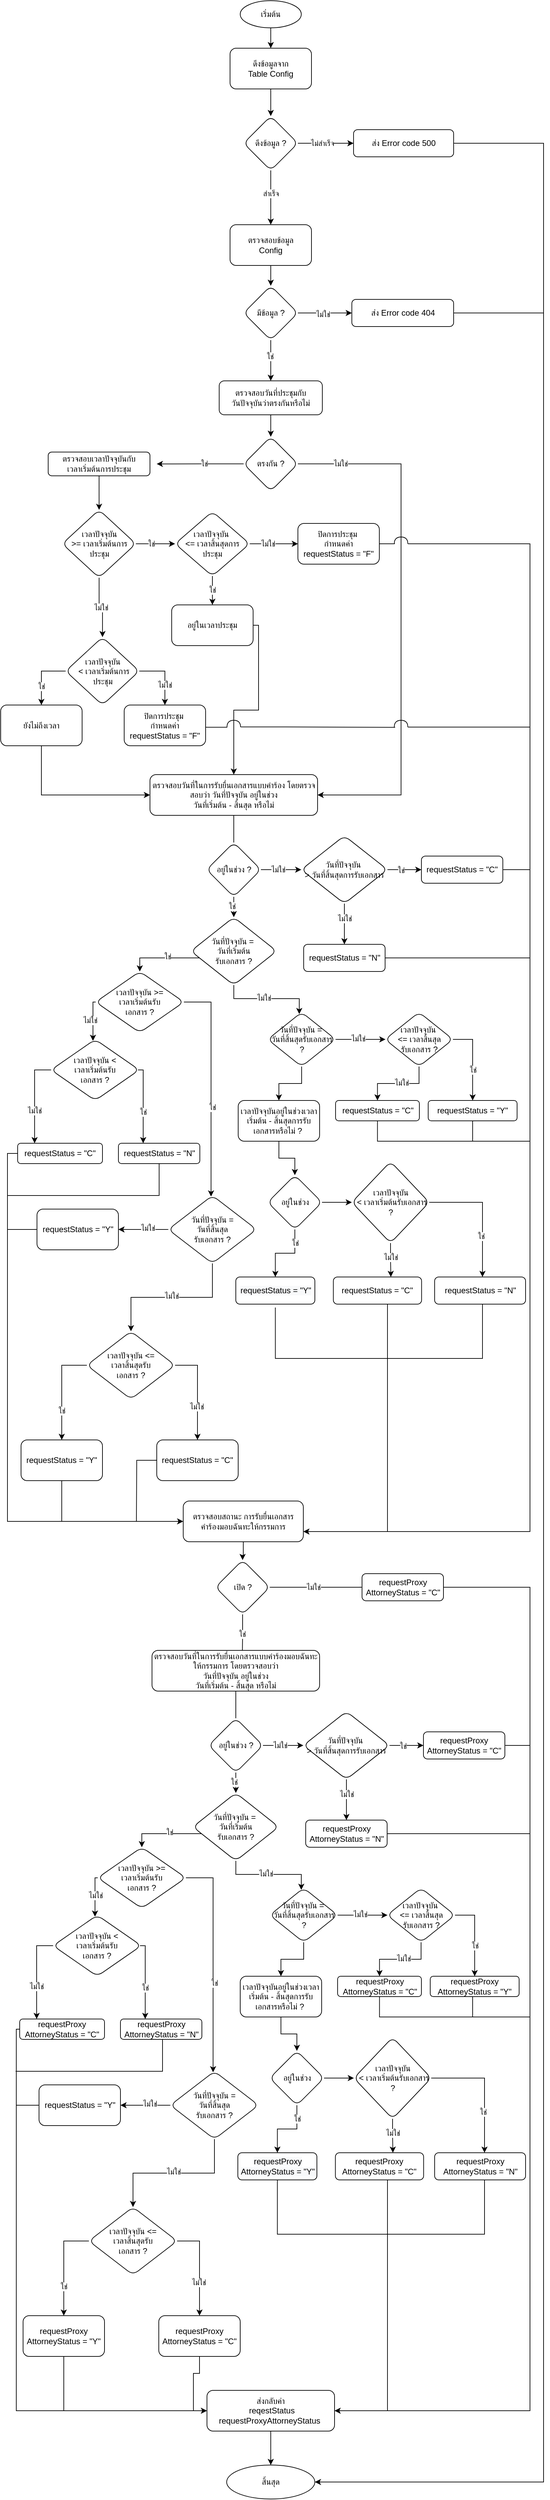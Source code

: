 <mxfile version="20.3.3" type="github" pages="2">
  <diagram id="lPwSiwmaaXrukdMeyInC" name="หน้า-1">
    <mxGraphModel dx="-471" dy="-401" grid="1" gridSize="10" guides="1" tooltips="1" connect="1" arrows="1" fold="1" page="1" pageScale="1" pageWidth="827" pageHeight="1169" math="0" shadow="0">
      <root>
        <mxCell id="0" />
        <mxCell id="1" parent="0" />
        <mxCell id="Skli1nzUrElk7kd9H_0V-25" value="" style="edgeStyle=orthogonalEdgeStyle;rounded=0;orthogonalLoop=1;jettySize=auto;html=1;" edge="1" parent="1" source="Skli1nzUrElk7kd9H_0V-5" target="Skli1nzUrElk7kd9H_0V-7">
          <mxGeometry relative="1" as="geometry" />
        </mxCell>
        <mxCell id="Skli1nzUrElk7kd9H_0V-5" value="เริ่มต้น" style="ellipse;whiteSpace=wrap;html=1;rounded=1;glass=0;strokeWidth=1;shadow=0;" vertex="1" parent="1">
          <mxGeometry x="2023" y="1210" width="90" height="40" as="geometry" />
        </mxCell>
        <mxCell id="Skli1nzUrElk7kd9H_0V-7" value="ดึงข้อมูลจาก &lt;br&gt;Table Config" style="whiteSpace=wrap;html=1;rounded=1;glass=0;strokeWidth=1;shadow=0;" vertex="1" parent="1">
          <mxGeometry x="2008" y="1280" width="120" height="60" as="geometry" />
        </mxCell>
        <mxCell id="Skli1nzUrElk7kd9H_0V-8" value="ดึงข้อมูล ?" style="rhombus;whiteSpace=wrap;html=1;rounded=1;glass=0;strokeWidth=1;shadow=0;" vertex="1" parent="1">
          <mxGeometry x="2028" y="1380" width="80" height="80" as="geometry" />
        </mxCell>
        <mxCell id="Skli1nzUrElk7kd9H_0V-9" value="" style="edgeStyle=orthogonalEdgeStyle;rounded=0;orthogonalLoop=1;jettySize=auto;html=1;" edge="1" parent="1" source="Skli1nzUrElk7kd9H_0V-7" target="Skli1nzUrElk7kd9H_0V-8">
          <mxGeometry relative="1" as="geometry" />
        </mxCell>
        <mxCell id="Skli1nzUrElk7kd9H_0V-88" style="edgeStyle=orthogonalEdgeStyle;rounded=0;orthogonalLoop=1;jettySize=auto;html=1;entryX=1;entryY=0.5;entryDx=0;entryDy=0;" edge="1" parent="1" source="Skli1nzUrElk7kd9H_0V-11" target="Skli1nzUrElk7kd9H_0V-334">
          <mxGeometry relative="1" as="geometry">
            <mxPoint x="2470" y="4751.429" as="targetPoint" />
            <Array as="points">
              <mxPoint x="2470" y="1420" />
              <mxPoint x="2470" y="4865" />
            </Array>
          </mxGeometry>
        </mxCell>
        <mxCell id="Skli1nzUrElk7kd9H_0V-11" value="ส่ง Error code 500" style="rounded=1;whiteSpace=wrap;html=1;" vertex="1" parent="1">
          <mxGeometry x="2190" y="1400" width="147.5" height="40" as="geometry" />
        </mxCell>
        <mxCell id="Skli1nzUrElk7kd9H_0V-12" value="" style="edgeStyle=orthogonalEdgeStyle;rounded=0;orthogonalLoop=1;jettySize=auto;html=1;entryX=0;entryY=0.5;entryDx=0;entryDy=0;" edge="1" parent="1" source="Skli1nzUrElk7kd9H_0V-8" target="Skli1nzUrElk7kd9H_0V-11">
          <mxGeometry relative="1" as="geometry">
            <mxPoint x="2255" y="1430" as="targetPoint" />
          </mxGeometry>
        </mxCell>
        <mxCell id="Skli1nzUrElk7kd9H_0V-26" value="ไม่สำเร็จ" style="edgeLabel;html=1;align=center;verticalAlign=middle;resizable=0;points=[];" vertex="1" connectable="0" parent="Skli1nzUrElk7kd9H_0V-12">
          <mxGeometry x="-0.12" relative="1" as="geometry">
            <mxPoint as="offset" />
          </mxGeometry>
        </mxCell>
        <mxCell id="Skli1nzUrElk7kd9H_0V-13" value="ตรวจสอบข้อมูล &lt;br&gt;Config" style="whiteSpace=wrap;html=1;rounded=1;glass=0;strokeWidth=1;shadow=0;" vertex="1" parent="1">
          <mxGeometry x="2008" y="1540" width="120" height="60" as="geometry" />
        </mxCell>
        <mxCell id="Skli1nzUrElk7kd9H_0V-14" value="" style="edgeStyle=orthogonalEdgeStyle;rounded=0;orthogonalLoop=1;jettySize=auto;html=1;" edge="1" parent="1" source="Skli1nzUrElk7kd9H_0V-8" target="Skli1nzUrElk7kd9H_0V-13">
          <mxGeometry relative="1" as="geometry" />
        </mxCell>
        <mxCell id="Skli1nzUrElk7kd9H_0V-27" value="สำเร็จ" style="edgeLabel;html=1;align=center;verticalAlign=middle;resizable=0;points=[];" vertex="1" connectable="0" parent="Skli1nzUrElk7kd9H_0V-14">
          <mxGeometry x="-0.151" relative="1" as="geometry">
            <mxPoint as="offset" />
          </mxGeometry>
        </mxCell>
        <mxCell id="Skli1nzUrElk7kd9H_0V-16" value="มีข้อมูล ?" style="rhombus;whiteSpace=wrap;html=1;rounded=1;glass=0;strokeWidth=1;shadow=0;" vertex="1" parent="1">
          <mxGeometry x="2028" y="1630" width="80" height="80" as="geometry" />
        </mxCell>
        <mxCell id="Skli1nzUrElk7kd9H_0V-17" value="" style="edgeStyle=orthogonalEdgeStyle;rounded=0;orthogonalLoop=1;jettySize=auto;html=1;" edge="1" parent="1" source="Skli1nzUrElk7kd9H_0V-13" target="Skli1nzUrElk7kd9H_0V-16">
          <mxGeometry relative="1" as="geometry" />
        </mxCell>
        <mxCell id="Skli1nzUrElk7kd9H_0V-89" style="edgeStyle=orthogonalEdgeStyle;rounded=0;orthogonalLoop=1;jettySize=auto;html=1;endArrow=none;endFill=0;" edge="1" parent="1" source="Skli1nzUrElk7kd9H_0V-19">
          <mxGeometry relative="1" as="geometry">
            <mxPoint x="2470" y="1670" as="targetPoint" />
          </mxGeometry>
        </mxCell>
        <mxCell id="Skli1nzUrElk7kd9H_0V-19" value="ส่ง Error code 404" style="whiteSpace=wrap;html=1;rounded=1;glass=0;strokeWidth=1;shadow=0;" vertex="1" parent="1">
          <mxGeometry x="2187.5" y="1650" width="150" height="40" as="geometry" />
        </mxCell>
        <mxCell id="Skli1nzUrElk7kd9H_0V-20" value="" style="edgeStyle=orthogonalEdgeStyle;rounded=0;orthogonalLoop=1;jettySize=auto;html=1;" edge="1" parent="1" source="Skli1nzUrElk7kd9H_0V-16" target="Skli1nzUrElk7kd9H_0V-19">
          <mxGeometry relative="1" as="geometry" />
        </mxCell>
        <mxCell id="Skli1nzUrElk7kd9H_0V-29" value="ไม่ใช่" style="edgeLabel;html=1;align=center;verticalAlign=middle;resizable=0;points=[];" vertex="1" connectable="0" parent="Skli1nzUrElk7kd9H_0V-20">
          <mxGeometry x="-0.08" y="-2" relative="1" as="geometry">
            <mxPoint as="offset" />
          </mxGeometry>
        </mxCell>
        <mxCell id="Skli1nzUrElk7kd9H_0V-23" value="" style="edgeStyle=orthogonalEdgeStyle;rounded=0;orthogonalLoop=1;jettySize=auto;html=1;" edge="1" parent="1" source="Skli1nzUrElk7kd9H_0V-16" target="Skli1nzUrElk7kd9H_0V-31">
          <mxGeometry relative="1" as="geometry">
            <mxPoint x="2068" y="1770" as="targetPoint" />
          </mxGeometry>
        </mxCell>
        <mxCell id="Skli1nzUrElk7kd9H_0V-30" value="ใช่" style="edgeLabel;html=1;align=center;verticalAlign=middle;resizable=0;points=[];" vertex="1" connectable="0" parent="Skli1nzUrElk7kd9H_0V-23">
          <mxGeometry x="-0.209" y="-1" relative="1" as="geometry">
            <mxPoint as="offset" />
          </mxGeometry>
        </mxCell>
        <mxCell id="Skli1nzUrElk7kd9H_0V-33" value="" style="edgeStyle=orthogonalEdgeStyle;rounded=0;orthogonalLoop=1;jettySize=auto;html=1;" edge="1" parent="1" source="Skli1nzUrElk7kd9H_0V-31" target="Skli1nzUrElk7kd9H_0V-32">
          <mxGeometry relative="1" as="geometry" />
        </mxCell>
        <mxCell id="Skli1nzUrElk7kd9H_0V-31" value="ตรวจสอบวันที่ประชุมกับ&lt;br&gt;วันปัจจุบันว่าตรงกันหรือไม่" style="rounded=1;whiteSpace=wrap;html=1;" vertex="1" parent="1">
          <mxGeometry x="1992" y="1770" width="152" height="50" as="geometry" />
        </mxCell>
        <mxCell id="Skli1nzUrElk7kd9H_0V-35" value="" style="edgeStyle=orthogonalEdgeStyle;rounded=0;orthogonalLoop=1;jettySize=auto;html=1;startArrow=none;" edge="1" parent="1" source="Skli1nzUrElk7kd9H_0V-141" target="Skli1nzUrElk7kd9H_0V-47">
          <mxGeometry relative="1" as="geometry">
            <mxPoint x="2203.75" y="1892.34" as="targetPoint" />
            <Array as="points">
              <mxPoint x="2260" y="1892" />
              <mxPoint x="2260" y="2380" />
            </Array>
          </mxGeometry>
        </mxCell>
        <mxCell id="Skli1nzUrElk7kd9H_0V-38" value="" style="edgeStyle=orthogonalEdgeStyle;rounded=0;orthogonalLoop=1;jettySize=auto;html=1;" edge="1" parent="1" source="Skli1nzUrElk7kd9H_0V-32">
          <mxGeometry relative="1" as="geometry">
            <mxPoint x="1900" y="1892.34" as="targetPoint" />
          </mxGeometry>
        </mxCell>
        <mxCell id="Skli1nzUrElk7kd9H_0V-40" value="ใช่" style="edgeLabel;html=1;align=center;verticalAlign=middle;resizable=0;points=[];" vertex="1" connectable="0" parent="Skli1nzUrElk7kd9H_0V-38">
          <mxGeometry x="-0.089" y="-1" relative="1" as="geometry">
            <mxPoint as="offset" />
          </mxGeometry>
        </mxCell>
        <mxCell id="Skli1nzUrElk7kd9H_0V-32" value="ตรงกัน ?" style="rhombus;whiteSpace=wrap;html=1;rounded=1;" vertex="1" parent="1">
          <mxGeometry x="2028" y="1852.34" width="80" height="80" as="geometry" />
        </mxCell>
        <mxCell id="Skli1nzUrElk7kd9H_0V-158" value="" style="edgeStyle=orthogonalEdgeStyle;rounded=0;orthogonalLoop=1;jettySize=auto;html=1;endArrow=none;endFill=0;" edge="1" parent="1" source="Skli1nzUrElk7kd9H_0V-47" target="Skli1nzUrElk7kd9H_0V-157">
          <mxGeometry relative="1" as="geometry" />
        </mxCell>
        <mxCell id="Skli1nzUrElk7kd9H_0V-47" value="ตรวจสอบวันที่ในการรับยื่นเอกสารแบบคำร้อง โดยตรวจสอบว่า วันที่ปัจจุบัน อยู่ในช่วง&lt;br&gt;วันที่เริ่มต้น - สิ้นสุด หรือไม่" style="whiteSpace=wrap;html=1;rounded=1;" vertex="1" parent="1">
          <mxGeometry x="1890" y="2350" width="247" height="60" as="geometry" />
        </mxCell>
        <mxCell id="Skli1nzUrElk7kd9H_0V-74" value="ตรวจสอบเวลาปัจจุบันกับ&lt;br&gt;เวลาเริ่มต้นการประชุม" style="rounded=1;whiteSpace=wrap;html=1;" vertex="1" parent="1">
          <mxGeometry x="1740" y="1874.84" width="150" height="35" as="geometry" />
        </mxCell>
        <mxCell id="Skli1nzUrElk7kd9H_0V-76" value="" style="edgeStyle=orthogonalEdgeStyle;rounded=0;orthogonalLoop=1;jettySize=auto;html=1;" edge="1" parent="1" source="Skli1nzUrElk7kd9H_0V-74" target="Skli1nzUrElk7kd9H_0V-75">
          <mxGeometry relative="1" as="geometry" />
        </mxCell>
        <mxCell id="Skli1nzUrElk7kd9H_0V-75" value="เวลาปัจจุบัน &lt;br&gt;&amp;gt;= เวลาเริ่มต้นการประชุม" style="rhombus;whiteSpace=wrap;html=1;rounded=1;" vertex="1" parent="1">
          <mxGeometry x="1760.75" y="1960" width="108.5" height="100" as="geometry" />
        </mxCell>
        <mxCell id="Skli1nzUrElk7kd9H_0V-104" value="เวลาปัจจุบัน &lt;br&gt;&amp;nbsp;&amp;lt; เวลาเริ่มต้นการประชุม" style="rhombus;whiteSpace=wrap;html=1;rounded=1;" vertex="1" parent="1">
          <mxGeometry x="1765.75" y="2147.5" width="108.5" height="100" as="geometry" />
        </mxCell>
        <mxCell id="Skli1nzUrElk7kd9H_0V-105" value="ไม่ใช่" style="edgeStyle=orthogonalEdgeStyle;rounded=0;orthogonalLoop=1;jettySize=auto;html=1;endArrow=classic;endFill=1;" edge="1" parent="1" source="Skli1nzUrElk7kd9H_0V-75" target="Skli1nzUrElk7kd9H_0V-104">
          <mxGeometry relative="1" as="geometry" />
        </mxCell>
        <mxCell id="Skli1nzUrElk7kd9H_0V-137" style="edgeStyle=orthogonalEdgeStyle;rounded=0;orthogonalLoop=1;jettySize=auto;html=1;entryX=0;entryY=0.5;entryDx=0;entryDy=0;endArrow=classic;endFill=1;" edge="1" parent="1" source="Skli1nzUrElk7kd9H_0V-106" target="Skli1nzUrElk7kd9H_0V-47">
          <mxGeometry relative="1" as="geometry">
            <Array as="points">
              <mxPoint x="1730" y="2380" />
            </Array>
          </mxGeometry>
        </mxCell>
        <mxCell id="Skli1nzUrElk7kd9H_0V-106" value="ยังไม่ถึงเวลา" style="whiteSpace=wrap;html=1;rounded=1;" vertex="1" parent="1">
          <mxGeometry x="1670" y="2247.5" width="120" height="60" as="geometry" />
        </mxCell>
        <mxCell id="Skli1nzUrElk7kd9H_0V-107" value="" style="edgeStyle=orthogonalEdgeStyle;rounded=0;orthogonalLoop=1;jettySize=auto;html=1;endArrow=classic;endFill=1;" edge="1" parent="1" source="Skli1nzUrElk7kd9H_0V-104" target="Skli1nzUrElk7kd9H_0V-106">
          <mxGeometry relative="1" as="geometry">
            <Array as="points">
              <mxPoint x="1730" y="2198" />
            </Array>
          </mxGeometry>
        </mxCell>
        <mxCell id="Skli1nzUrElk7kd9H_0V-108" value="ใช่" style="edgeLabel;html=1;align=center;verticalAlign=middle;resizable=0;points=[];" vertex="1" connectable="0" parent="Skli1nzUrElk7kd9H_0V-107">
          <mxGeometry x="-0.23" y="-1" relative="1" as="geometry">
            <mxPoint x="-3" y="23" as="offset" />
          </mxGeometry>
        </mxCell>
        <mxCell id="Skli1nzUrElk7kd9H_0V-132" value="" style="edgeStyle=orthogonalEdgeStyle;rounded=0;orthogonalLoop=1;jettySize=auto;html=1;endArrow=classic;endFill=1;" edge="1" parent="1" source="Skli1nzUrElk7kd9H_0V-112" target="Skli1nzUrElk7kd9H_0V-114">
          <mxGeometry relative="1" as="geometry" />
        </mxCell>
        <mxCell id="Skli1nzUrElk7kd9H_0V-133" value="ใช่" style="edgeLabel;html=1;align=center;verticalAlign=middle;resizable=0;points=[];" vertex="1" connectable="0" parent="Skli1nzUrElk7kd9H_0V-132">
          <mxGeometry x="-0.024" y="2" relative="1" as="geometry">
            <mxPoint x="-2" as="offset" />
          </mxGeometry>
        </mxCell>
        <mxCell id="Skli1nzUrElk7kd9H_0V-112" value="เวลาปัจจุบัน&amp;nbsp;&lt;br&gt;&amp;lt;= เวลาสิ้นสุดการประชุม" style="rhombus;whiteSpace=wrap;html=1;rounded=1;" vertex="1" parent="1">
          <mxGeometry x="1927" y="1962.5" width="110" height="95" as="geometry" />
        </mxCell>
        <mxCell id="Skli1nzUrElk7kd9H_0V-110" value="" style="edgeStyle=orthogonalEdgeStyle;rounded=0;orthogonalLoop=1;jettySize=auto;html=1;endArrow=classic;endFill=1;entryX=0;entryY=0.5;entryDx=0;entryDy=0;" edge="1" parent="1" source="Skli1nzUrElk7kd9H_0V-75" target="Skli1nzUrElk7kd9H_0V-112">
          <mxGeometry relative="1" as="geometry">
            <mxPoint x="1932" y="2017.5" as="targetPoint" />
          </mxGeometry>
        </mxCell>
        <mxCell id="Skli1nzUrElk7kd9H_0V-111" value="ใช่" style="edgeLabel;html=1;align=center;verticalAlign=middle;resizable=0;points=[];" vertex="1" connectable="0" parent="Skli1nzUrElk7kd9H_0V-110">
          <mxGeometry x="-0.23" y="2" relative="1" as="geometry">
            <mxPoint y="2" as="offset" />
          </mxGeometry>
        </mxCell>
        <mxCell id="Skli1nzUrElk7kd9H_0V-135" style="edgeStyle=orthogonalEdgeStyle;rounded=0;orthogonalLoop=1;jettySize=auto;html=1;entryX=0.5;entryY=0;entryDx=0;entryDy=0;endArrow=classic;endFill=1;exitX=1;exitY=0.5;exitDx=0;exitDy=0;" edge="1" parent="1" source="Skli1nzUrElk7kd9H_0V-114" target="Skli1nzUrElk7kd9H_0V-47">
          <mxGeometry relative="1" as="geometry">
            <Array as="points">
              <mxPoint x="2050" y="2130" />
              <mxPoint x="2050" y="2255" />
              <mxPoint x="2013" y="2255" />
            </Array>
          </mxGeometry>
        </mxCell>
        <mxCell id="Skli1nzUrElk7kd9H_0V-114" value="อยู่ในเวลาประชุม" style="whiteSpace=wrap;html=1;rounded=1;" vertex="1" parent="1">
          <mxGeometry x="1922" y="2100" width="120" height="60" as="geometry" />
        </mxCell>
        <mxCell id="Skli1nzUrElk7kd9H_0V-145" style="edgeStyle=orthogonalEdgeStyle;rounded=0;orthogonalLoop=1;jettySize=auto;html=1;entryX=0.136;entryY=0.009;entryDx=0;entryDy=0;entryPerimeter=0;endArrow=none;endFill=0;" edge="1" parent="1" source="Skli1nzUrElk7kd9H_0V-120" target="Skli1nzUrElk7kd9H_0V-141">
          <mxGeometry relative="1" as="geometry">
            <Array as="points">
              <mxPoint x="2250" y="2010" />
            </Array>
          </mxGeometry>
        </mxCell>
        <mxCell id="Skli1nzUrElk7kd9H_0V-120" value="ปิดการประชุม&amp;nbsp;&lt;br&gt;กำหนดค่า requestStatus = &quot;F&quot;" style="whiteSpace=wrap;html=1;rounded=1;" vertex="1" parent="1">
          <mxGeometry x="2108" y="1980" width="120" height="60" as="geometry" />
        </mxCell>
        <mxCell id="Skli1nzUrElk7kd9H_0V-121" value="" style="edgeStyle=orthogonalEdgeStyle;rounded=0;orthogonalLoop=1;jettySize=auto;html=1;endArrow=classic;endFill=1;" edge="1" parent="1" source="Skli1nzUrElk7kd9H_0V-112" target="Skli1nzUrElk7kd9H_0V-120">
          <mxGeometry relative="1" as="geometry" />
        </mxCell>
        <mxCell id="Skli1nzUrElk7kd9H_0V-122" value="ไม่ใช่" style="edgeLabel;html=1;align=center;verticalAlign=middle;resizable=0;points=[];" vertex="1" connectable="0" parent="Skli1nzUrElk7kd9H_0V-121">
          <mxGeometry x="-0.301" y="2" relative="1" as="geometry">
            <mxPoint x="2" y="2" as="offset" />
          </mxGeometry>
        </mxCell>
        <mxCell id="Skli1nzUrElk7kd9H_0V-146" style="edgeStyle=orthogonalEdgeStyle;rounded=0;orthogonalLoop=1;jettySize=auto;html=1;endArrow=none;endFill=0;entryX=-0.021;entryY=0.02;entryDx=0;entryDy=0;entryPerimeter=0;" edge="1" parent="1" source="Skli1nzUrElk7kd9H_0V-126" target="Skli1nzUrElk7kd9H_0V-138">
          <mxGeometry relative="1" as="geometry">
            <mxPoint x="2000" y="2280" as="targetPoint" />
            <Array as="points">
              <mxPoint x="1980" y="2280" />
            </Array>
          </mxGeometry>
        </mxCell>
        <mxCell id="Skli1nzUrElk7kd9H_0V-126" value="ปิดการประชุม&amp;nbsp;&lt;br&gt;กำหนดค่า requestStatus = &quot;F&quot;" style="whiteSpace=wrap;html=1;rounded=1;" vertex="1" parent="1">
          <mxGeometry x="1852" y="2247.5" width="120" height="60" as="geometry" />
        </mxCell>
        <mxCell id="Skli1nzUrElk7kd9H_0V-127" value="" style="edgeStyle=orthogonalEdgeStyle;rounded=0;orthogonalLoop=1;jettySize=auto;html=1;endArrow=classic;endFill=1;entryX=0.5;entryY=0;entryDx=0;entryDy=0;" edge="1" parent="1" source="Skli1nzUrElk7kd9H_0V-104" target="Skli1nzUrElk7kd9H_0V-126">
          <mxGeometry relative="1" as="geometry">
            <Array as="points">
              <mxPoint x="1912" y="2197.5" />
            </Array>
          </mxGeometry>
        </mxCell>
        <mxCell id="Skli1nzUrElk7kd9H_0V-128" value="ไม่ใช่" style="edgeLabel;html=1;align=center;verticalAlign=middle;resizable=0;points=[];" vertex="1" connectable="0" parent="Skli1nzUrElk7kd9H_0V-127">
          <mxGeometry x="-0.65" y="3" relative="1" as="geometry">
            <mxPoint x="22" y="23" as="offset" />
          </mxGeometry>
        </mxCell>
        <mxCell id="Skli1nzUrElk7kd9H_0V-147" style="edgeStyle=orthogonalEdgeStyle;rounded=0;orthogonalLoop=1;jettySize=auto;html=1;endArrow=none;endFill=0;entryX=-0.041;entryY=0.063;entryDx=0;entryDy=0;entryPerimeter=0;exitX=0.02;exitY=1.02;exitDx=0;exitDy=0;exitPerimeter=0;" edge="1" parent="1" source="Skli1nzUrElk7kd9H_0V-138" target="Skli1nzUrElk7kd9H_0V-335">
          <mxGeometry relative="1" as="geometry">
            <mxPoint x="2250" y="2280" as="targetPoint" />
            <Array as="points">
              <mxPoint x="2090" y="2280" />
            </Array>
          </mxGeometry>
        </mxCell>
        <mxCell id="Skli1nzUrElk7kd9H_0V-138" value="" style="shape=requiredInterface;html=1;verticalLabelPosition=bottom;sketch=0;direction=north;" vertex="1" parent="1">
          <mxGeometry x="2003.5" y="2270" width="20" height="10" as="geometry" />
        </mxCell>
        <mxCell id="Skli1nzUrElk7kd9H_0V-148" style="edgeStyle=orthogonalEdgeStyle;rounded=0;orthogonalLoop=1;jettySize=auto;html=1;endArrow=classic;endFill=1;entryX=1;entryY=0.75;entryDx=0;entryDy=0;" edge="1" parent="1" target="Skli1nzUrElk7kd9H_0V-328">
          <mxGeometry relative="1" as="geometry">
            <mxPoint x="2440" y="3460" as="targetPoint" />
            <mxPoint x="2270" y="2010" as="sourcePoint" />
            <Array as="points">
              <mxPoint x="2450" y="2010" />
              <mxPoint x="2450" y="3465" />
            </Array>
          </mxGeometry>
        </mxCell>
        <mxCell id="Skli1nzUrElk7kd9H_0V-141" value="" style="shape=requiredInterface;html=1;verticalLabelPosition=bottom;sketch=0;direction=north;" vertex="1" parent="1">
          <mxGeometry x="2250" y="2000" width="20" height="10" as="geometry" />
        </mxCell>
        <mxCell id="Skli1nzUrElk7kd9H_0V-144" value="" style="edgeStyle=orthogonalEdgeStyle;rounded=0;orthogonalLoop=1;jettySize=auto;html=1;endArrow=none;" edge="1" parent="1" source="Skli1nzUrElk7kd9H_0V-32" target="Skli1nzUrElk7kd9H_0V-141">
          <mxGeometry relative="1" as="geometry">
            <mxPoint x="2107.971" y="1892.311" as="sourcePoint" />
            <mxPoint x="2137" y="2380" as="targetPoint" />
            <Array as="points" />
          </mxGeometry>
        </mxCell>
        <mxCell id="Skli1nzUrElk7kd9H_0V-156" value="ไม่ใช่" style="edgeLabel;html=1;align=center;verticalAlign=middle;resizable=0;points=[];" vertex="1" connectable="0" parent="Skli1nzUrElk7kd9H_0V-144">
          <mxGeometry x="-0.515" y="1" relative="1" as="geometry">
            <mxPoint as="offset" />
          </mxGeometry>
        </mxCell>
        <mxCell id="Skli1nzUrElk7kd9H_0V-166" value="" style="edgeStyle=orthogonalEdgeStyle;rounded=0;orthogonalLoop=1;jettySize=auto;html=1;endArrow=classic;endFill=1;" edge="1" parent="1" source="Skli1nzUrElk7kd9H_0V-157" target="Skli1nzUrElk7kd9H_0V-165">
          <mxGeometry relative="1" as="geometry" />
        </mxCell>
        <mxCell id="Skli1nzUrElk7kd9H_0V-176" value="ไม่ใช่" style="edgeLabel;html=1;align=center;verticalAlign=middle;resizable=0;points=[];" vertex="1" connectable="0" parent="Skli1nzUrElk7kd9H_0V-166">
          <mxGeometry x="-0.176" y="-3" relative="1" as="geometry">
            <mxPoint x="1" y="-3" as="offset" />
          </mxGeometry>
        </mxCell>
        <mxCell id="Skli1nzUrElk7kd9H_0V-178" value="" style="edgeStyle=orthogonalEdgeStyle;rounded=0;orthogonalLoop=1;jettySize=auto;html=1;endArrow=classic;endFill=1;" edge="1" parent="1" source="Skli1nzUrElk7kd9H_0V-157" target="Skli1nzUrElk7kd9H_0V-177">
          <mxGeometry relative="1" as="geometry" />
        </mxCell>
        <mxCell id="Skli1nzUrElk7kd9H_0V-179" value="ใช่" style="edgeLabel;html=1;align=center;verticalAlign=middle;resizable=0;points=[];" vertex="1" connectable="0" parent="Skli1nzUrElk7kd9H_0V-178">
          <mxGeometry x="0.076" y="2" relative="1" as="geometry">
            <mxPoint x="-5" y="-2" as="offset" />
          </mxGeometry>
        </mxCell>
        <mxCell id="Skli1nzUrElk7kd9H_0V-157" value="อยู่ในช่วง ?" style="rhombus;whiteSpace=wrap;html=1;rounded=1;" vertex="1" parent="1">
          <mxGeometry x="1973.5" y="2450" width="80" height="80" as="geometry" />
        </mxCell>
        <mxCell id="Skli1nzUrElk7kd9H_0V-171" value="" style="edgeStyle=orthogonalEdgeStyle;rounded=0;orthogonalLoop=1;jettySize=auto;html=1;endArrow=classic;endFill=1;" edge="1" parent="1" source="Skli1nzUrElk7kd9H_0V-165" target="Skli1nzUrElk7kd9H_0V-170">
          <mxGeometry relative="1" as="geometry" />
        </mxCell>
        <mxCell id="Skli1nzUrElk7kd9H_0V-172" value="ใช่" style="edgeLabel;html=1;align=center;verticalAlign=middle;resizable=0;points=[];" vertex="1" connectable="0" parent="Skli1nzUrElk7kd9H_0V-171">
          <mxGeometry x="-0.193" y="-1" relative="1" as="geometry">
            <mxPoint as="offset" />
          </mxGeometry>
        </mxCell>
        <mxCell id="Skli1nzUrElk7kd9H_0V-174" value="" style="edgeStyle=orthogonalEdgeStyle;rounded=0;orthogonalLoop=1;jettySize=auto;html=1;endArrow=classic;endFill=1;" edge="1" parent="1" source="Skli1nzUrElk7kd9H_0V-165" target="Skli1nzUrElk7kd9H_0V-173">
          <mxGeometry relative="1" as="geometry" />
        </mxCell>
        <mxCell id="Skli1nzUrElk7kd9H_0V-175" value="ไม่ใช่" style="edgeLabel;html=1;align=center;verticalAlign=middle;resizable=0;points=[];" vertex="1" connectable="0" parent="Skli1nzUrElk7kd9H_0V-174">
          <mxGeometry x="-0.269" relative="1" as="geometry">
            <mxPoint as="offset" />
          </mxGeometry>
        </mxCell>
        <mxCell id="Skli1nzUrElk7kd9H_0V-165" value="วันที่ปัจจุบัน&amp;nbsp;&lt;br&gt;&amp;gt; วันที่สิ้นสุดการรับเอกสาร" style="rhombus;whiteSpace=wrap;html=1;rounded=1;" vertex="1" parent="1">
          <mxGeometry x="2113" y="2440" width="127" height="100" as="geometry" />
        </mxCell>
        <mxCell id="Skli1nzUrElk7kd9H_0V-337" style="edgeStyle=orthogonalEdgeStyle;rounded=0;orthogonalLoop=1;jettySize=auto;html=1;endArrow=none;endFill=0;" edge="1" parent="1" source="Skli1nzUrElk7kd9H_0V-170">
          <mxGeometry relative="1" as="geometry">
            <mxPoint x="2450" y="2490" as="targetPoint" />
          </mxGeometry>
        </mxCell>
        <mxCell id="Skli1nzUrElk7kd9H_0V-170" value="requestStatus = &quot;C&quot;" style="whiteSpace=wrap;html=1;rounded=1;" vertex="1" parent="1">
          <mxGeometry x="2290" y="2470" width="120" height="40" as="geometry" />
        </mxCell>
        <mxCell id="Skli1nzUrElk7kd9H_0V-338" style="edgeStyle=orthogonalEdgeStyle;rounded=0;orthogonalLoop=1;jettySize=auto;html=1;endArrow=none;endFill=0;" edge="1" parent="1" source="Skli1nzUrElk7kd9H_0V-173">
          <mxGeometry relative="1" as="geometry">
            <mxPoint x="2450" y="2620" as="targetPoint" />
          </mxGeometry>
        </mxCell>
        <mxCell id="Skli1nzUrElk7kd9H_0V-173" value="requestStatus = &quot;N&quot;" style="whiteSpace=wrap;html=1;rounded=1;" vertex="1" parent="1">
          <mxGeometry x="2116.5" y="2600" width="120" height="40" as="geometry" />
        </mxCell>
        <mxCell id="Skli1nzUrElk7kd9H_0V-181" value="" style="edgeStyle=orthogonalEdgeStyle;rounded=0;orthogonalLoop=1;jettySize=auto;html=1;endArrow=classic;endFill=1;" edge="1" parent="1" source="Skli1nzUrElk7kd9H_0V-177" target="Skli1nzUrElk7kd9H_0V-180">
          <mxGeometry relative="1" as="geometry">
            <Array as="points">
              <mxPoint x="2014" y="2680" />
              <mxPoint x="2110" y="2680" />
            </Array>
          </mxGeometry>
        </mxCell>
        <mxCell id="Skli1nzUrElk7kd9H_0V-182" value="ไม่ใช่" style="edgeLabel;html=1;align=center;verticalAlign=middle;resizable=0;points=[];" vertex="1" connectable="0" parent="Skli1nzUrElk7kd9H_0V-181">
          <mxGeometry x="-0.084" y="1" relative="1" as="geometry">
            <mxPoint as="offset" />
          </mxGeometry>
        </mxCell>
        <mxCell id="Skli1nzUrElk7kd9H_0V-187" value="" style="edgeStyle=orthogonalEdgeStyle;rounded=0;orthogonalLoop=1;jettySize=auto;html=1;endArrow=classic;endFill=1;" edge="1" parent="1" source="Skli1nzUrElk7kd9H_0V-177" target="Skli1nzUrElk7kd9H_0V-186">
          <mxGeometry relative="1" as="geometry">
            <Array as="points">
              <mxPoint x="1875" y="2620" />
            </Array>
          </mxGeometry>
        </mxCell>
        <mxCell id="Skli1nzUrElk7kd9H_0V-201" value="ใช่" style="edgeLabel;html=1;align=center;verticalAlign=middle;resizable=0;points=[];" vertex="1" connectable="0" parent="Skli1nzUrElk7kd9H_0V-187">
          <mxGeometry x="-0.122" y="-2" relative="1" as="geometry">
            <mxPoint as="offset" />
          </mxGeometry>
        </mxCell>
        <mxCell id="Skli1nzUrElk7kd9H_0V-177" value="วันที่ปัจจุบัน =&amp;nbsp;&lt;br&gt;วันที่เริ่มต้น&lt;br&gt;รับเอกสาร ?" style="rhombus;whiteSpace=wrap;html=1;rounded=1;" vertex="1" parent="1">
          <mxGeometry x="1950.25" y="2560" width="126.5" height="100" as="geometry" />
        </mxCell>
        <mxCell id="Skli1nzUrElk7kd9H_0V-189" value="" style="edgeStyle=orthogonalEdgeStyle;rounded=0;orthogonalLoop=1;jettySize=auto;html=1;endArrow=classic;endFill=1;" edge="1" parent="1" source="Skli1nzUrElk7kd9H_0V-186" target="Skli1nzUrElk7kd9H_0V-188">
          <mxGeometry relative="1" as="geometry">
            <Array as="points">
              <mxPoint x="1980" y="2685" />
            </Array>
          </mxGeometry>
        </mxCell>
        <mxCell id="Skli1nzUrElk7kd9H_0V-204" value="ใช่" style="edgeLabel;html=1;align=center;verticalAlign=middle;resizable=0;points=[];" vertex="1" connectable="0" parent="Skli1nzUrElk7kd9H_0V-189">
          <mxGeometry x="-0.191" y="3" relative="1" as="geometry">
            <mxPoint x="-1" y="63" as="offset" />
          </mxGeometry>
        </mxCell>
        <mxCell id="Skli1nzUrElk7kd9H_0V-206" value="" style="edgeStyle=orthogonalEdgeStyle;rounded=0;orthogonalLoop=1;jettySize=auto;html=1;endArrow=classic;endFill=1;" edge="1" parent="1" source="Skli1nzUrElk7kd9H_0V-186" target="Skli1nzUrElk7kd9H_0V-205">
          <mxGeometry relative="1" as="geometry">
            <Array as="points">
              <mxPoint x="1806" y="2685" />
            </Array>
          </mxGeometry>
        </mxCell>
        <mxCell id="Skli1nzUrElk7kd9H_0V-512" value="ไม่ใช่" style="edgeLabel;html=1;align=center;verticalAlign=middle;resizable=0;points=[];" vertex="1" connectable="0" parent="Skli1nzUrElk7kd9H_0V-206">
          <mxGeometry x="-0.004" y="-4" relative="1" as="geometry">
            <mxPoint as="offset" />
          </mxGeometry>
        </mxCell>
        <mxCell id="Skli1nzUrElk7kd9H_0V-186" value="เวลาปัจจุบัน &amp;gt;= &lt;br&gt;เวลาเริ่มต้นรับ&lt;br&gt;เอกสาร ?" style="rhombus;whiteSpace=wrap;html=1;rounded=1;" vertex="1" parent="1">
          <mxGeometry x="1810" y="2640" width="130" height="90" as="geometry" />
        </mxCell>
        <mxCell id="Skli1nzUrElk7kd9H_0V-209" value="" style="edgeStyle=orthogonalEdgeStyle;rounded=0;orthogonalLoop=1;jettySize=auto;html=1;endArrow=classic;endFill=1;exitX=0.985;exitY=0.5;exitDx=0;exitDy=0;exitPerimeter=0;" edge="1" parent="1" source="Skli1nzUrElk7kd9H_0V-205" target="Skli1nzUrElk7kd9H_0V-208">
          <mxGeometry relative="1" as="geometry">
            <Array as="points">
              <mxPoint x="1880" y="2785" />
            </Array>
          </mxGeometry>
        </mxCell>
        <mxCell id="Skli1nzUrElk7kd9H_0V-255" value="ใช่" style="edgeLabel;html=1;align=center;verticalAlign=middle;resizable=0;points=[];" vertex="1" connectable="0" parent="Skli1nzUrElk7kd9H_0V-209">
          <mxGeometry x="0.192" relative="1" as="geometry">
            <mxPoint as="offset" />
          </mxGeometry>
        </mxCell>
        <mxCell id="Skli1nzUrElk7kd9H_0V-211" value="" style="edgeStyle=orthogonalEdgeStyle;rounded=0;orthogonalLoop=1;jettySize=auto;html=1;endArrow=classic;endFill=1;" edge="1" parent="1" source="Skli1nzUrElk7kd9H_0V-205" target="Skli1nzUrElk7kd9H_0V-210">
          <mxGeometry relative="1" as="geometry">
            <Array as="points">
              <mxPoint x="1720" y="2785" />
            </Array>
          </mxGeometry>
        </mxCell>
        <mxCell id="Skli1nzUrElk7kd9H_0V-225" value="ไม่ใช่" style="edgeLabel;html=1;align=center;verticalAlign=middle;resizable=0;points=[];" vertex="1" connectable="0" parent="Skli1nzUrElk7kd9H_0V-211">
          <mxGeometry x="0.026" relative="1" as="geometry">
            <mxPoint y="16" as="offset" />
          </mxGeometry>
        </mxCell>
        <mxCell id="Skli1nzUrElk7kd9H_0V-205" value="เวลาปัจจุบัน &amp;lt;&lt;br&gt;เวลาเริ่มต้นรับ&lt;br&gt;เอกสาร ?" style="rhombus;whiteSpace=wrap;html=1;rounded=1;" vertex="1" parent="1">
          <mxGeometry x="1744.25" y="2740" width="130" height="90" as="geometry" />
        </mxCell>
        <mxCell id="Skli1nzUrElk7kd9H_0V-422" style="edgeStyle=orthogonalEdgeStyle;rounded=0;orthogonalLoop=1;jettySize=auto;html=1;entryX=0;entryY=0.5;entryDx=0;entryDy=0;endArrow=classic;endFill=1;" edge="1" parent="1" source="Skli1nzUrElk7kd9H_0V-210" target="Skli1nzUrElk7kd9H_0V-328">
          <mxGeometry relative="1" as="geometry">
            <Array as="points">
              <mxPoint x="1680" y="2908" />
              <mxPoint x="1680" y="3450" />
            </Array>
          </mxGeometry>
        </mxCell>
        <mxCell id="Skli1nzUrElk7kd9H_0V-210" value="requestStatus = &quot;C&quot;" style="whiteSpace=wrap;html=1;rounded=1;" vertex="1" parent="1">
          <mxGeometry x="1695" y="2893" width="125" height="30" as="geometry" />
        </mxCell>
        <mxCell id="Skli1nzUrElk7kd9H_0V-233" value="" style="edgeStyle=orthogonalEdgeStyle;rounded=0;orthogonalLoop=1;jettySize=auto;html=1;endArrow=classic;endFill=1;" edge="1" parent="1" source="Skli1nzUrElk7kd9H_0V-180" target="Skli1nzUrElk7kd9H_0V-232">
          <mxGeometry relative="1" as="geometry" />
        </mxCell>
        <mxCell id="Skli1nzUrElk7kd9H_0V-180" value="วันที่ปัจจุบัน =&amp;nbsp;&lt;br&gt;วันที่สิ้นสุดรับเอกสาร ?" style="rhombus;whiteSpace=wrap;html=1;rounded=1;" vertex="1" parent="1">
          <mxGeometry x="2063.5" y="2700" width="100" height="80" as="geometry" />
        </mxCell>
        <mxCell id="Skli1nzUrElk7kd9H_0V-184" value="" style="edgeStyle=orthogonalEdgeStyle;rounded=0;orthogonalLoop=1;jettySize=auto;html=1;endArrow=classic;endFill=1;entryX=0;entryY=0.5;entryDx=0;entryDy=0;" edge="1" parent="1" source="Skli1nzUrElk7kd9H_0V-180">
          <mxGeometry relative="1" as="geometry">
            <mxPoint x="2237.0" y="2740" as="targetPoint" />
            <Array as="points">
              <mxPoint x="2230" y="2740" />
              <mxPoint x="2230" y="2740" />
            </Array>
          </mxGeometry>
        </mxCell>
        <mxCell id="Skli1nzUrElk7kd9H_0V-200" value="ไม่ใช่" style="edgeLabel;html=1;align=center;verticalAlign=middle;resizable=0;points=[];" vertex="1" connectable="0" parent="Skli1nzUrElk7kd9H_0V-184">
          <mxGeometry x="-0.092" y="1" relative="1" as="geometry">
            <mxPoint as="offset" />
          </mxGeometry>
        </mxCell>
        <mxCell id="Skli1nzUrElk7kd9H_0V-423" style="edgeStyle=orthogonalEdgeStyle;rounded=0;orthogonalLoop=1;jettySize=auto;html=1;endArrow=none;endFill=0;" edge="1" parent="1" source="Skli1nzUrElk7kd9H_0V-208">
          <mxGeometry relative="1" as="geometry">
            <mxPoint x="1680" y="2970" as="targetPoint" />
            <Array as="points">
              <mxPoint x="1903" y="2970" />
            </Array>
          </mxGeometry>
        </mxCell>
        <mxCell id="Skli1nzUrElk7kd9H_0V-208" value="requestStatus = &quot;N&quot;" style="whiteSpace=wrap;html=1;rounded=1;" vertex="1" parent="1">
          <mxGeometry x="1843.5" y="2893" width="120" height="30" as="geometry" />
        </mxCell>
        <mxCell id="Skli1nzUrElk7kd9H_0V-228" value="" style="edgeStyle=orthogonalEdgeStyle;rounded=0;orthogonalLoop=1;jettySize=auto;html=1;endArrow=classic;endFill=1;" edge="1" parent="1" source="Skli1nzUrElk7kd9H_0V-226" target="Skli1nzUrElk7kd9H_0V-227">
          <mxGeometry relative="1" as="geometry" />
        </mxCell>
        <mxCell id="Skli1nzUrElk7kd9H_0V-252" value="ไม่ใช่" style="edgeLabel;html=1;align=center;verticalAlign=middle;resizable=0;points=[];" vertex="1" connectable="0" parent="Skli1nzUrElk7kd9H_0V-228">
          <mxGeometry x="-0.355" y="-1" relative="1" as="geometry">
            <mxPoint x="-15" as="offset" />
          </mxGeometry>
        </mxCell>
        <mxCell id="Skli1nzUrElk7kd9H_0V-230" value="" style="edgeStyle=orthogonalEdgeStyle;rounded=0;orthogonalLoop=1;jettySize=auto;html=1;endArrow=classic;endFill=1;entryX=0.5;entryY=0;entryDx=0;entryDy=0;" edge="1" parent="1" source="Skli1nzUrElk7kd9H_0V-226" target="Skli1nzUrElk7kd9H_0V-229">
          <mxGeometry relative="1" as="geometry">
            <Array as="points">
              <mxPoint x="2366" y="2740" />
            </Array>
          </mxGeometry>
        </mxCell>
        <mxCell id="Skli1nzUrElk7kd9H_0V-251" value="ใช่" style="edgeLabel;html=1;align=center;verticalAlign=middle;resizable=0;points=[];" vertex="1" connectable="0" parent="Skli1nzUrElk7kd9H_0V-230">
          <mxGeometry x="0.038" relative="1" as="geometry">
            <mxPoint y="12" as="offset" />
          </mxGeometry>
        </mxCell>
        <mxCell id="Skli1nzUrElk7kd9H_0V-226" value="เวลาปัจจุบัน&amp;nbsp;&lt;br&gt;&amp;lt;= เวลาสิ้นสุด&lt;br&gt;รับเอกสาร ?" style="rhombus;whiteSpace=wrap;html=1;rounded=1;" vertex="1" parent="1">
          <mxGeometry x="2236.5" y="2700" width="100" height="80" as="geometry" />
        </mxCell>
        <mxCell id="Skli1nzUrElk7kd9H_0V-340" style="edgeStyle=orthogonalEdgeStyle;rounded=0;orthogonalLoop=1;jettySize=auto;html=1;endArrow=none;endFill=0;" edge="1" parent="1" source="Skli1nzUrElk7kd9H_0V-227">
          <mxGeometry relative="1" as="geometry">
            <mxPoint x="2370" y="2890" as="targetPoint" />
            <Array as="points">
              <mxPoint x="2225" y="2890" />
            </Array>
          </mxGeometry>
        </mxCell>
        <mxCell id="Skli1nzUrElk7kd9H_0V-227" value="requestStatus = &quot;C&quot;" style="whiteSpace=wrap;html=1;rounded=1;" vertex="1" parent="1">
          <mxGeometry x="2163.5" y="2830" width="123.5" height="30" as="geometry" />
        </mxCell>
        <mxCell id="Skli1nzUrElk7kd9H_0V-339" style="edgeStyle=orthogonalEdgeStyle;rounded=0;orthogonalLoop=1;jettySize=auto;html=1;endArrow=none;endFill=0;" edge="1" parent="1" source="Skli1nzUrElk7kd9H_0V-229">
          <mxGeometry relative="1" as="geometry">
            <mxPoint x="2450" y="2890" as="targetPoint" />
            <Array as="points">
              <mxPoint x="2366" y="2890" />
            </Array>
          </mxGeometry>
        </mxCell>
        <mxCell id="Skli1nzUrElk7kd9H_0V-229" value="requestStatus = &quot;Y&quot;" style="whiteSpace=wrap;html=1;rounded=1;" vertex="1" parent="1">
          <mxGeometry x="2300" y="2830" width="131" height="30" as="geometry" />
        </mxCell>
        <mxCell id="Skli1nzUrElk7kd9H_0V-188" value="วันที่ปัจจุบัน =&lt;br&gt;วันที่สิ้นสุด&lt;br&gt;รับเอกสาร ?" style="rhombus;whiteSpace=wrap;html=1;rounded=1;" vertex="1" parent="1">
          <mxGeometry x="1917" y="2970" width="130" height="100" as="geometry" />
        </mxCell>
        <mxCell id="Skli1nzUrElk7kd9H_0V-190" value="เวลาปัจจุบัน &amp;lt;=&lt;br&gt;เวลาสิ้นสุดรับ&lt;br&gt;เอกสาร ?" style="rhombus;whiteSpace=wrap;html=1;rounded=1;" vertex="1" parent="1">
          <mxGeometry x="1797" y="3170" width="130" height="100" as="geometry" />
        </mxCell>
        <mxCell id="Skli1nzUrElk7kd9H_0V-191" value="" style="edgeStyle=orthogonalEdgeStyle;rounded=0;orthogonalLoop=1;jettySize=auto;html=1;endArrow=classic;endFill=1;" edge="1" parent="1" source="Skli1nzUrElk7kd9H_0V-188" target="Skli1nzUrElk7kd9H_0V-190">
          <mxGeometry relative="1" as="geometry" />
        </mxCell>
        <mxCell id="Skli1nzUrElk7kd9H_0V-254" value="ไม่ใช่" style="edgeLabel;html=1;align=center;verticalAlign=middle;resizable=0;points=[];" vertex="1" connectable="0" parent="Skli1nzUrElk7kd9H_0V-191">
          <mxGeometry x="0.015" y="-2" relative="1" as="geometry">
            <mxPoint x="1" as="offset" />
          </mxGeometry>
        </mxCell>
        <mxCell id="Skli1nzUrElk7kd9H_0V-425" style="edgeStyle=orthogonalEdgeStyle;rounded=0;orthogonalLoop=1;jettySize=auto;html=1;endArrow=none;endFill=0;" edge="1" parent="1" source="Skli1nzUrElk7kd9H_0V-192">
          <mxGeometry relative="1" as="geometry">
            <mxPoint x="1760" y="3450" as="targetPoint" />
          </mxGeometry>
        </mxCell>
        <mxCell id="Skli1nzUrElk7kd9H_0V-192" value="requestStatus = &quot;Y&quot;" style="whiteSpace=wrap;html=1;rounded=1;" vertex="1" parent="1">
          <mxGeometry x="1700" y="3330" width="120" height="60" as="geometry" />
        </mxCell>
        <mxCell id="Skli1nzUrElk7kd9H_0V-193" value="" style="edgeStyle=orthogonalEdgeStyle;rounded=0;orthogonalLoop=1;jettySize=auto;html=1;endArrow=classic;endFill=1;" edge="1" parent="1" source="Skli1nzUrElk7kd9H_0V-190" target="Skli1nzUrElk7kd9H_0V-192">
          <mxGeometry relative="1" as="geometry">
            <Array as="points">
              <mxPoint x="1760" y="3220" />
            </Array>
          </mxGeometry>
        </mxCell>
        <mxCell id="Skli1nzUrElk7kd9H_0V-196" value="ใช่" style="edgeLabel;html=1;align=center;verticalAlign=middle;resizable=0;points=[];" vertex="1" connectable="0" parent="Skli1nzUrElk7kd9H_0V-193">
          <mxGeometry x="0.268" y="-3" relative="1" as="geometry">
            <mxPoint x="3" y="11" as="offset" />
          </mxGeometry>
        </mxCell>
        <mxCell id="Skli1nzUrElk7kd9H_0V-426" style="edgeStyle=orthogonalEdgeStyle;rounded=0;orthogonalLoop=1;jettySize=auto;html=1;endArrow=none;endFill=0;" edge="1" parent="1" source="Skli1nzUrElk7kd9H_0V-194">
          <mxGeometry relative="1" as="geometry">
            <mxPoint x="1870" y="3450" as="targetPoint" />
          </mxGeometry>
        </mxCell>
        <mxCell id="Skli1nzUrElk7kd9H_0V-194" value="requestStatus = &quot;C&quot;" style="whiteSpace=wrap;html=1;rounded=1;" vertex="1" parent="1">
          <mxGeometry x="1900" y="3330" width="120" height="60" as="geometry" />
        </mxCell>
        <mxCell id="Skli1nzUrElk7kd9H_0V-195" value="" style="edgeStyle=orthogonalEdgeStyle;rounded=0;orthogonalLoop=1;jettySize=auto;html=1;endArrow=classic;endFill=1;" edge="1" parent="1" source="Skli1nzUrElk7kd9H_0V-190" target="Skli1nzUrElk7kd9H_0V-194">
          <mxGeometry relative="1" as="geometry">
            <Array as="points">
              <mxPoint x="1960" y="3220" />
            </Array>
          </mxGeometry>
        </mxCell>
        <mxCell id="Skli1nzUrElk7kd9H_0V-197" value="ไม่ใช่" style="edgeLabel;html=1;align=center;verticalAlign=middle;resizable=0;points=[];" vertex="1" connectable="0" parent="Skli1nzUrElk7kd9H_0V-195">
          <mxGeometry x="0.307" y="-1" relative="1" as="geometry">
            <mxPoint as="offset" />
          </mxGeometry>
        </mxCell>
        <mxCell id="Skli1nzUrElk7kd9H_0V-424" style="edgeStyle=orthogonalEdgeStyle;rounded=0;orthogonalLoop=1;jettySize=auto;html=1;endArrow=none;endFill=0;" edge="1" parent="1" source="Skli1nzUrElk7kd9H_0V-198">
          <mxGeometry relative="1" as="geometry">
            <mxPoint x="1680" y="3020" as="targetPoint" />
          </mxGeometry>
        </mxCell>
        <mxCell id="Skli1nzUrElk7kd9H_0V-198" value="requestStatus = &quot;Y&quot;" style="whiteSpace=wrap;html=1;rounded=1;" vertex="1" parent="1">
          <mxGeometry x="1723.5" y="2990" width="120" height="60" as="geometry" />
        </mxCell>
        <mxCell id="Skli1nzUrElk7kd9H_0V-199" value="" style="edgeStyle=orthogonalEdgeStyle;rounded=0;orthogonalLoop=1;jettySize=auto;html=1;endArrow=classic;endFill=1;exitX=0;exitY=0.5;exitDx=0;exitDy=0;" edge="1" parent="1" source="Skli1nzUrElk7kd9H_0V-188" target="Skli1nzUrElk7kd9H_0V-198">
          <mxGeometry relative="1" as="geometry">
            <mxPoint x="1880" y="3020" as="sourcePoint" />
            <Array as="points" />
          </mxGeometry>
        </mxCell>
        <mxCell id="Skli1nzUrElk7kd9H_0V-253" value="ไม่ใช่" style="edgeLabel;html=1;align=center;verticalAlign=middle;resizable=0;points=[];" vertex="1" connectable="0" parent="Skli1nzUrElk7kd9H_0V-199">
          <mxGeometry x="-0.177" y="-2" relative="1" as="geometry">
            <mxPoint as="offset" />
          </mxGeometry>
        </mxCell>
        <mxCell id="Skli1nzUrElk7kd9H_0V-239" value="" style="edgeStyle=orthogonalEdgeStyle;rounded=0;orthogonalLoop=1;jettySize=auto;html=1;endArrow=classic;endFill=1;" edge="1" parent="1" source="Skli1nzUrElk7kd9H_0V-232" target="Skli1nzUrElk7kd9H_0V-238">
          <mxGeometry relative="1" as="geometry" />
        </mxCell>
        <mxCell id="Skli1nzUrElk7kd9H_0V-232" value="เวลาปัจจุบันอยู่ในช่วงเวลาเริ่มต้น - สิ้นสุดการรับเอกสารหรือไม่ ?&amp;nbsp;" style="whiteSpace=wrap;html=1;rounded=1;" vertex="1" parent="1">
          <mxGeometry x="2020" y="2830" width="120" height="60" as="geometry" />
        </mxCell>
        <mxCell id="Skli1nzUrElk7kd9H_0V-241" value="" style="edgeStyle=orthogonalEdgeStyle;rounded=0;orthogonalLoop=1;jettySize=auto;html=1;endArrow=classic;endFill=1;" edge="1" parent="1" source="Skli1nzUrElk7kd9H_0V-238" target="Skli1nzUrElk7kd9H_0V-240">
          <mxGeometry relative="1" as="geometry" />
        </mxCell>
        <mxCell id="Skli1nzUrElk7kd9H_0V-247" value="" style="edgeStyle=orthogonalEdgeStyle;rounded=0;orthogonalLoop=1;jettySize=auto;html=1;endArrow=classic;endFill=1;" edge="1" parent="1" source="Skli1nzUrElk7kd9H_0V-238" target="Skli1nzUrElk7kd9H_0V-246">
          <mxGeometry relative="1" as="geometry" />
        </mxCell>
        <mxCell id="Skli1nzUrElk7kd9H_0V-248" value="ใช่" style="edgeLabel;html=1;align=center;verticalAlign=middle;resizable=0;points=[];" vertex="1" connectable="0" parent="Skli1nzUrElk7kd9H_0V-247">
          <mxGeometry x="-0.215" y="-1" relative="1" as="geometry">
            <mxPoint x="4" y="-14" as="offset" />
          </mxGeometry>
        </mxCell>
        <mxCell id="Skli1nzUrElk7kd9H_0V-238" value="อยู่ในช่วง" style="rhombus;whiteSpace=wrap;html=1;rounded=1;" vertex="1" parent="1">
          <mxGeometry x="2063.5" y="2940" width="80" height="80" as="geometry" />
        </mxCell>
        <mxCell id="Skli1nzUrElk7kd9H_0V-243" value="" style="edgeStyle=orthogonalEdgeStyle;rounded=0;orthogonalLoop=1;jettySize=auto;html=1;endArrow=classic;endFill=1;" edge="1" parent="1" source="Skli1nzUrElk7kd9H_0V-240" target="Skli1nzUrElk7kd9H_0V-242">
          <mxGeometry relative="1" as="geometry">
            <Array as="points">
              <mxPoint x="2380" y="2980" />
            </Array>
          </mxGeometry>
        </mxCell>
        <mxCell id="Skli1nzUrElk7kd9H_0V-249" value="ใช่" style="edgeLabel;html=1;align=center;verticalAlign=middle;resizable=0;points=[];" vertex="1" connectable="0" parent="Skli1nzUrElk7kd9H_0V-243">
          <mxGeometry x="-0.091" y="2" relative="1" as="geometry">
            <mxPoint x="-4" y="43" as="offset" />
          </mxGeometry>
        </mxCell>
        <mxCell id="Skli1nzUrElk7kd9H_0V-245" value="" style="edgeStyle=orthogonalEdgeStyle;rounded=0;orthogonalLoop=1;jettySize=auto;html=1;endArrow=classic;endFill=1;exitX=0.5;exitY=1;exitDx=0;exitDy=0;" edge="1" parent="1" source="Skli1nzUrElk7kd9H_0V-240" target="Skli1nzUrElk7kd9H_0V-244">
          <mxGeometry relative="1" as="geometry">
            <Array as="points">
              <mxPoint x="2245" y="3065" />
              <mxPoint x="2245" y="3065" />
            </Array>
          </mxGeometry>
        </mxCell>
        <mxCell id="Skli1nzUrElk7kd9H_0V-250" value="ไม่ใช่" style="edgeLabel;html=1;align=center;verticalAlign=middle;resizable=0;points=[];" vertex="1" connectable="0" parent="Skli1nzUrElk7kd9H_0V-245">
          <mxGeometry x="-0.054" y="1" relative="1" as="geometry">
            <mxPoint x="-1" y="-3" as="offset" />
          </mxGeometry>
        </mxCell>
        <mxCell id="Skli1nzUrElk7kd9H_0V-240" value="เวลาปัจจุบัน&lt;br&gt;&amp;nbsp;&amp;lt; เวลาเริ่มต้นรับเอกสาร ?" style="rhombus;whiteSpace=wrap;html=1;rounded=1;" vertex="1" parent="1">
          <mxGeometry x="2187.5" y="2920" width="114" height="120" as="geometry" />
        </mxCell>
        <mxCell id="Skli1nzUrElk7kd9H_0V-342" style="edgeStyle=orthogonalEdgeStyle;rounded=0;orthogonalLoop=1;jettySize=auto;html=1;endArrow=none;endFill=0;" edge="1" parent="1" source="Skli1nzUrElk7kd9H_0V-242">
          <mxGeometry relative="1" as="geometry">
            <mxPoint x="2240" y="3210" as="targetPoint" />
            <Array as="points">
              <mxPoint x="2380" y="3210" />
            </Array>
          </mxGeometry>
        </mxCell>
        <mxCell id="Skli1nzUrElk7kd9H_0V-242" value="requestStatus = &quot;N&quot;" style="whiteSpace=wrap;html=1;rounded=1;" vertex="1" parent="1">
          <mxGeometry x="2309.5" y="3090" width="134" height="40" as="geometry" />
        </mxCell>
        <mxCell id="Skli1nzUrElk7kd9H_0V-343" style="edgeStyle=orthogonalEdgeStyle;rounded=0;orthogonalLoop=1;jettySize=auto;html=1;endArrow=none;endFill=0;exitX=0.5;exitY=1;exitDx=0;exitDy=0;" edge="1" parent="1" source="Skli1nzUrElk7kd9H_0V-244">
          <mxGeometry relative="1" as="geometry">
            <mxPoint x="2240" y="3210" as="targetPoint" />
            <Array as="points">
              <mxPoint x="2240" y="3130" />
            </Array>
          </mxGeometry>
        </mxCell>
        <mxCell id="Skli1nzUrElk7kd9H_0V-244" value="requestStatus = &quot;C&quot;" style="whiteSpace=wrap;html=1;rounded=1;" vertex="1" parent="1">
          <mxGeometry x="2160.25" y="3090" width="130" height="40" as="geometry" />
        </mxCell>
        <mxCell id="Skli1nzUrElk7kd9H_0V-341" style="edgeStyle=orthogonalEdgeStyle;rounded=0;orthogonalLoop=1;jettySize=auto;html=1;endArrow=none;endFill=0;" edge="1" parent="1">
          <mxGeometry relative="1" as="geometry">
            <mxPoint x="2240" y="3465" as="targetPoint" />
            <mxPoint x="2074.751" y="3135" as="sourcePoint" />
            <Array as="points">
              <mxPoint x="2075" y="3210" />
              <mxPoint x="2240" y="3210" />
            </Array>
          </mxGeometry>
        </mxCell>
        <mxCell id="Skli1nzUrElk7kd9H_0V-246" value="&lt;meta charset=&quot;utf-8&quot;&gt;&lt;span style=&quot;color: rgb(0, 0, 0); font-family: Helvetica; font-size: 12px; font-style: normal; font-variant-ligatures: normal; font-variant-caps: normal; font-weight: 400; letter-spacing: normal; orphans: 2; text-align: center; text-indent: 0px; text-transform: none; widows: 2; word-spacing: 0px; -webkit-text-stroke-width: 0px; background-color: rgb(248, 249, 250); text-decoration-thickness: initial; text-decoration-style: initial; text-decoration-color: initial; float: none; display: inline !important;&quot;&gt;requestStatus = &quot;Y&quot;&lt;/span&gt;" style="whiteSpace=wrap;html=1;rounded=1;" vertex="1" parent="1">
          <mxGeometry x="2016.5" y="3090" width="116.5" height="40" as="geometry" />
        </mxCell>
        <mxCell id="Skli1nzUrElk7kd9H_0V-330" value="" style="edgeStyle=orthogonalEdgeStyle;rounded=0;orthogonalLoop=1;jettySize=auto;html=1;endArrow=classic;endFill=1;" edge="1" parent="1" source="Skli1nzUrElk7kd9H_0V-328" target="Skli1nzUrElk7kd9H_0V-329">
          <mxGeometry relative="1" as="geometry" />
        </mxCell>
        <mxCell id="Skli1nzUrElk7kd9H_0V-328" value="ตรวจสอบสถานะ การรับยื่นเอกสารคำร้องมอบฉันทะให้กรรมการ" style="rounded=1;whiteSpace=wrap;html=1;" vertex="1" parent="1">
          <mxGeometry x="1939" y="3420" width="177" height="60" as="geometry" />
        </mxCell>
        <mxCell id="Skli1nzUrElk7kd9H_0V-332" value="" style="edgeStyle=orthogonalEdgeStyle;rounded=0;orthogonalLoop=1;jettySize=auto;html=1;endArrow=classic;endFill=1;" edge="1" parent="1" source="Skli1nzUrElk7kd9H_0V-329">
          <mxGeometry relative="1" as="geometry">
            <mxPoint x="2026.067" y="3650" as="targetPoint" />
          </mxGeometry>
        </mxCell>
        <mxCell id="Skli1nzUrElk7kd9H_0V-346" value="ใช่" style="edgeLabel;html=1;align=center;verticalAlign=middle;resizable=0;points=[];" vertex="1" connectable="0" parent="Skli1nzUrElk7kd9H_0V-332">
          <mxGeometry x="-0.081" y="-1" relative="1" as="geometry">
            <mxPoint as="offset" />
          </mxGeometry>
        </mxCell>
        <mxCell id="Skli1nzUrElk7kd9H_0V-333" style="edgeStyle=orthogonalEdgeStyle;rounded=0;orthogonalLoop=1;jettySize=auto;html=1;endArrow=none;endFill=0;entryX=0;entryY=0.5;entryDx=0;entryDy=0;" edge="1" parent="1" source="Skli1nzUrElk7kd9H_0V-329" target="Skli1nzUrElk7kd9H_0V-506">
          <mxGeometry relative="1" as="geometry">
            <mxPoint x="2470" y="3547" as="targetPoint" />
          </mxGeometry>
        </mxCell>
        <mxCell id="Skli1nzUrElk7kd9H_0V-345" value="ไม่ใช่" style="edgeLabel;html=1;align=center;verticalAlign=middle;resizable=0;points=[];" vertex="1" connectable="0" parent="Skli1nzUrElk7kd9H_0V-333">
          <mxGeometry x="0.021" relative="1" as="geometry">
            <mxPoint x="-5" as="offset" />
          </mxGeometry>
        </mxCell>
        <mxCell id="Skli1nzUrElk7kd9H_0V-329" value="เปิด ?" style="rhombus;whiteSpace=wrap;html=1;rounded=1;" vertex="1" parent="1">
          <mxGeometry x="1986.5" y="3507" width="80" height="80" as="geometry" />
        </mxCell>
        <mxCell id="Skli1nzUrElk7kd9H_0V-334" value="สิ้นสุด" style="ellipse;whiteSpace=wrap;html=1;" vertex="1" parent="1">
          <mxGeometry x="2003" y="4840" width="130" height="50" as="geometry" />
        </mxCell>
        <mxCell id="Skli1nzUrElk7kd9H_0V-336" style="edgeStyle=orthogonalEdgeStyle;rounded=0;orthogonalLoop=1;jettySize=auto;html=1;endArrow=none;endFill=0;" edge="1" parent="1" source="Skli1nzUrElk7kd9H_0V-335">
          <mxGeometry relative="1" as="geometry">
            <mxPoint x="2450" y="2280" as="targetPoint" />
            <Array as="points">
              <mxPoint x="2450" y="2280" />
            </Array>
          </mxGeometry>
        </mxCell>
        <mxCell id="Skli1nzUrElk7kd9H_0V-335" value="" style="shape=requiredInterface;html=1;verticalLabelPosition=bottom;sketch=0;direction=north;" vertex="1" parent="1">
          <mxGeometry x="2250" y="2270" width="20" height="10" as="geometry" />
        </mxCell>
        <mxCell id="Skli1nzUrElk7kd9H_0V-505" value="" style="edgeStyle=orthogonalEdgeStyle;rounded=0;orthogonalLoop=1;jettySize=auto;html=1;endArrow=classic;endFill=1;" edge="1" parent="1" source="Skli1nzUrElk7kd9H_0V-504" target="Skli1nzUrElk7kd9H_0V-334">
          <mxGeometry relative="1" as="geometry" />
        </mxCell>
        <mxCell id="Skli1nzUrElk7kd9H_0V-504" value="ส่งกลับค่า&lt;br&gt;&amp;nbsp;reqestStatus&lt;br&gt;requestProxyAttorneyStatus&amp;nbsp;" style="rounded=1;whiteSpace=wrap;html=1;" vertex="1" parent="1">
          <mxGeometry x="1974" y="4730" width="188" height="60" as="geometry" />
        </mxCell>
        <mxCell id="Skli1nzUrElk7kd9H_0V-507" style="edgeStyle=orthogonalEdgeStyle;rounded=0;orthogonalLoop=1;jettySize=auto;html=1;endArrow=none;endFill=0;" edge="1" parent="1" source="Skli1nzUrElk7kd9H_0V-506">
          <mxGeometry relative="1" as="geometry">
            <mxPoint x="2240" y="4760" as="targetPoint" />
            <Array as="points">
              <mxPoint x="2450" y="3547" />
            </Array>
          </mxGeometry>
        </mxCell>
        <mxCell id="Skli1nzUrElk7kd9H_0V-506" value="requestProxy&lt;br&gt;AttorneyStatus&amp;nbsp;= &quot;C&quot;" style="whiteSpace=wrap;html=1;rounded=1;" vertex="1" parent="1">
          <mxGeometry x="2202.5" y="3527" width="120" height="40" as="geometry" />
        </mxCell>
        <mxCell id="Skli1nzUrElk7kd9H_0V-508" style="edgeStyle=orthogonalEdgeStyle;rounded=0;orthogonalLoop=1;jettySize=auto;html=1;entryX=1;entryY=0.5;entryDx=0;entryDy=0;endArrow=classic;endFill=1;" edge="1" parent="1" source="Skli1nzUrElk7kd9H_0V-502" target="Skli1nzUrElk7kd9H_0V-504">
          <mxGeometry relative="1" as="geometry">
            <Array as="points">
              <mxPoint x="2078" y="4500" />
              <mxPoint x="2240" y="4500" />
              <mxPoint x="2240" y="4760" />
            </Array>
          </mxGeometry>
        </mxCell>
        <mxCell id="Skli1nzUrElk7kd9H_0V-509" style="edgeStyle=orthogonalEdgeStyle;rounded=0;orthogonalLoop=1;jettySize=auto;html=1;entryX=0;entryY=0.5;entryDx=0;entryDy=0;endArrow=classic;endFill=1;" edge="1" parent="1" source="Skli1nzUrElk7kd9H_0V-480" target="Skli1nzUrElk7kd9H_0V-504">
          <mxGeometry relative="1" as="geometry" />
        </mxCell>
        <mxCell id="Skli1nzUrElk7kd9H_0V-510" style="edgeStyle=orthogonalEdgeStyle;rounded=0;orthogonalLoop=1;jettySize=auto;html=1;endArrow=none;endFill=0;" edge="1" parent="1" source="Skli1nzUrElk7kd9H_0V-477">
          <mxGeometry relative="1" as="geometry">
            <mxPoint x="1960" y="4760" as="targetPoint" />
            <Array as="points">
              <mxPoint x="1763" y="4760" />
            </Array>
          </mxGeometry>
        </mxCell>
        <mxCell id="Skli1nzUrElk7kd9H_0V-511" style="edgeStyle=orthogonalEdgeStyle;rounded=0;orthogonalLoop=1;jettySize=auto;html=1;endArrow=none;endFill=0;" edge="1" parent="1">
          <mxGeometry relative="1" as="geometry">
            <mxPoint x="1763" y="4760" as="targetPoint" />
            <mxPoint x="1701" y="4198" as="sourcePoint" />
            <Array as="points">
              <mxPoint x="1693" y="4198" />
              <mxPoint x="1693" y="4760" />
            </Array>
          </mxGeometry>
        </mxCell>
        <mxCell id="Skli1nzUrElk7kd9H_0V-428" value="ตรวจสอบวันที่ในการรับยื่นเอกสารแบบคำร้องมอบฉันทะให้กรรมการ โดยตรวจสอบว่า &lt;br&gt;วันที่ปัจจุบัน อยู่ในช่วง&lt;br&gt;วันที่เริ่มต้น - สิ้นสุด หรือไม่" style="whiteSpace=wrap;html=1;rounded=1;" vertex="1" parent="1">
          <mxGeometry x="1893" y="3640" width="247" height="60" as="geometry" />
        </mxCell>
        <mxCell id="Skli1nzUrElk7kd9H_0V-433" value="อยู่ในช่วง ?" style="rhombus;whiteSpace=wrap;html=1;rounded=1;" vertex="1" parent="1">
          <mxGeometry x="1976.5" y="3740" width="80" height="80" as="geometry" />
        </mxCell>
        <mxCell id="Skli1nzUrElk7kd9H_0V-427" value="" style="edgeStyle=orthogonalEdgeStyle;rounded=0;orthogonalLoop=1;jettySize=auto;html=1;endArrow=none;endFill=0;" edge="1" parent="1" source="Skli1nzUrElk7kd9H_0V-428" target="Skli1nzUrElk7kd9H_0V-433">
          <mxGeometry relative="1" as="geometry" />
        </mxCell>
        <mxCell id="Skli1nzUrElk7kd9H_0V-438" value="วันที่ปัจจุบัน&amp;nbsp;&lt;br&gt;&amp;gt; วันที่สิ้นสุดการรับเอกสาร" style="rhombus;whiteSpace=wrap;html=1;rounded=1;" vertex="1" parent="1">
          <mxGeometry x="2116" y="3730" width="127" height="100" as="geometry" />
        </mxCell>
        <mxCell id="Skli1nzUrElk7kd9H_0V-429" value="" style="edgeStyle=orthogonalEdgeStyle;rounded=0;orthogonalLoop=1;jettySize=auto;html=1;endArrow=classic;endFill=1;" edge="1" parent="1" source="Skli1nzUrElk7kd9H_0V-433" target="Skli1nzUrElk7kd9H_0V-438">
          <mxGeometry relative="1" as="geometry" />
        </mxCell>
        <mxCell id="Skli1nzUrElk7kd9H_0V-430" value="ไม่ใช่" style="edgeLabel;html=1;align=center;verticalAlign=middle;resizable=0;points=[];" vertex="1" connectable="0" parent="Skli1nzUrElk7kd9H_0V-429">
          <mxGeometry x="-0.176" y="-3" relative="1" as="geometry">
            <mxPoint x="1" y="-3" as="offset" />
          </mxGeometry>
        </mxCell>
        <mxCell id="Skli1nzUrElk7kd9H_0V-439" style="edgeStyle=orthogonalEdgeStyle;rounded=0;orthogonalLoop=1;jettySize=auto;html=1;endArrow=none;endFill=0;" edge="1" parent="1" source="Skli1nzUrElk7kd9H_0V-440">
          <mxGeometry relative="1" as="geometry">
            <mxPoint x="2450" y="3780" as="targetPoint" />
          </mxGeometry>
        </mxCell>
        <mxCell id="Skli1nzUrElk7kd9H_0V-440" value="requestProxy&lt;br&gt;AttorneyStatus&amp;nbsp;= &quot;C&quot;" style="whiteSpace=wrap;html=1;rounded=1;" vertex="1" parent="1">
          <mxGeometry x="2293" y="3760" width="120" height="40" as="geometry" />
        </mxCell>
        <mxCell id="Skli1nzUrElk7kd9H_0V-434" value="" style="edgeStyle=orthogonalEdgeStyle;rounded=0;orthogonalLoop=1;jettySize=auto;html=1;endArrow=classic;endFill=1;" edge="1" parent="1" source="Skli1nzUrElk7kd9H_0V-438" target="Skli1nzUrElk7kd9H_0V-440">
          <mxGeometry relative="1" as="geometry" />
        </mxCell>
        <mxCell id="Skli1nzUrElk7kd9H_0V-435" value="ใช่" style="edgeLabel;html=1;align=center;verticalAlign=middle;resizable=0;points=[];" vertex="1" connectable="0" parent="Skli1nzUrElk7kd9H_0V-434">
          <mxGeometry x="-0.193" y="-1" relative="1" as="geometry">
            <mxPoint as="offset" />
          </mxGeometry>
        </mxCell>
        <mxCell id="Skli1nzUrElk7kd9H_0V-441" style="edgeStyle=orthogonalEdgeStyle;rounded=0;orthogonalLoop=1;jettySize=auto;html=1;endArrow=none;endFill=0;" edge="1" parent="1" source="Skli1nzUrElk7kd9H_0V-442">
          <mxGeometry relative="1" as="geometry">
            <mxPoint x="2450" y="3910" as="targetPoint" />
          </mxGeometry>
        </mxCell>
        <mxCell id="Skli1nzUrElk7kd9H_0V-442" value="requestProxy&lt;br&gt;AttorneyStatus&amp;nbsp;= &quot;N&quot;" style="whiteSpace=wrap;html=1;rounded=1;" vertex="1" parent="1">
          <mxGeometry x="2119.5" y="3890" width="120" height="40" as="geometry" />
        </mxCell>
        <mxCell id="Skli1nzUrElk7kd9H_0V-436" value="" style="edgeStyle=orthogonalEdgeStyle;rounded=0;orthogonalLoop=1;jettySize=auto;html=1;endArrow=classic;endFill=1;" edge="1" parent="1" source="Skli1nzUrElk7kd9H_0V-438" target="Skli1nzUrElk7kd9H_0V-442">
          <mxGeometry relative="1" as="geometry" />
        </mxCell>
        <mxCell id="Skli1nzUrElk7kd9H_0V-437" value="ไม่ใช่" style="edgeLabel;html=1;align=center;verticalAlign=middle;resizable=0;points=[];" vertex="1" connectable="0" parent="Skli1nzUrElk7kd9H_0V-436">
          <mxGeometry x="-0.269" relative="1" as="geometry">
            <mxPoint as="offset" />
          </mxGeometry>
        </mxCell>
        <mxCell id="Skli1nzUrElk7kd9H_0V-447" value="วันที่ปัจจุบัน =&amp;nbsp;&lt;br&gt;วันที่เริ่มต้น&lt;br&gt;รับเอกสาร ?" style="rhombus;whiteSpace=wrap;html=1;rounded=1;" vertex="1" parent="1">
          <mxGeometry x="1953.25" y="3850" width="126.5" height="100" as="geometry" />
        </mxCell>
        <mxCell id="Skli1nzUrElk7kd9H_0V-431" value="" style="edgeStyle=orthogonalEdgeStyle;rounded=0;orthogonalLoop=1;jettySize=auto;html=1;endArrow=classic;endFill=1;" edge="1" parent="1" source="Skli1nzUrElk7kd9H_0V-433" target="Skli1nzUrElk7kd9H_0V-447">
          <mxGeometry relative="1" as="geometry" />
        </mxCell>
        <mxCell id="Skli1nzUrElk7kd9H_0V-432" value="ใช่" style="edgeLabel;html=1;align=center;verticalAlign=middle;resizable=0;points=[];" vertex="1" connectable="0" parent="Skli1nzUrElk7kd9H_0V-431">
          <mxGeometry x="0.076" y="2" relative="1" as="geometry">
            <mxPoint x="-5" y="-2" as="offset" />
          </mxGeometry>
        </mxCell>
        <mxCell id="Skli1nzUrElk7kd9H_0V-451" value="เวลาปัจจุบัน &amp;gt;= &lt;br&gt;เวลาเริ่มต้นรับ&lt;br&gt;เอกสาร ?" style="rhombus;whiteSpace=wrap;html=1;rounded=1;" vertex="1" parent="1">
          <mxGeometry x="1813" y="3930" width="130" height="90" as="geometry" />
        </mxCell>
        <mxCell id="Skli1nzUrElk7kd9H_0V-445" value="" style="edgeStyle=orthogonalEdgeStyle;rounded=0;orthogonalLoop=1;jettySize=auto;html=1;endArrow=classic;endFill=1;" edge="1" parent="1" source="Skli1nzUrElk7kd9H_0V-447" target="Skli1nzUrElk7kd9H_0V-451">
          <mxGeometry relative="1" as="geometry">
            <Array as="points">
              <mxPoint x="1878" y="3910" />
            </Array>
          </mxGeometry>
        </mxCell>
        <mxCell id="Skli1nzUrElk7kd9H_0V-446" value="ใช่" style="edgeLabel;html=1;align=center;verticalAlign=middle;resizable=0;points=[];" vertex="1" connectable="0" parent="Skli1nzUrElk7kd9H_0V-445">
          <mxGeometry x="-0.122" y="-2" relative="1" as="geometry">
            <mxPoint as="offset" />
          </mxGeometry>
        </mxCell>
        <mxCell id="Skli1nzUrElk7kd9H_0V-456" value="เวลาปัจจุบัน &amp;lt;&lt;br&gt;เวลาเริ่มต้นรับ&lt;br&gt;เอกสาร ?" style="rhombus;whiteSpace=wrap;html=1;rounded=1;" vertex="1" parent="1">
          <mxGeometry x="1747.25" y="4030" width="130" height="90" as="geometry" />
        </mxCell>
        <mxCell id="Skli1nzUrElk7kd9H_0V-450" value="" style="edgeStyle=orthogonalEdgeStyle;rounded=0;orthogonalLoop=1;jettySize=auto;html=1;endArrow=classic;endFill=1;" edge="1" parent="1" source="Skli1nzUrElk7kd9H_0V-451" target="Skli1nzUrElk7kd9H_0V-456">
          <mxGeometry relative="1" as="geometry">
            <Array as="points">
              <mxPoint x="1809" y="3975" />
            </Array>
          </mxGeometry>
        </mxCell>
        <mxCell id="Skli1nzUrElk7kd9H_0V-513" value="ไม่ใช่" style="edgeLabel;html=1;align=center;verticalAlign=middle;resizable=0;points=[];" vertex="1" connectable="0" parent="Skli1nzUrElk7kd9H_0V-450">
          <mxGeometry x="-0.327" y="1" relative="1" as="geometry">
            <mxPoint y="9" as="offset" />
          </mxGeometry>
        </mxCell>
        <mxCell id="Skli1nzUrElk7kd9H_0V-457" value="requestProxy&lt;br&gt;AttorneyStatus&amp;nbsp;= &quot;C&quot;" style="whiteSpace=wrap;html=1;rounded=1;" vertex="1" parent="1">
          <mxGeometry x="1698" y="4183" width="125" height="30" as="geometry" />
        </mxCell>
        <mxCell id="Skli1nzUrElk7kd9H_0V-454" value="" style="edgeStyle=orthogonalEdgeStyle;rounded=0;orthogonalLoop=1;jettySize=auto;html=1;endArrow=classic;endFill=1;" edge="1" parent="1" source="Skli1nzUrElk7kd9H_0V-456" target="Skli1nzUrElk7kd9H_0V-457">
          <mxGeometry relative="1" as="geometry">
            <Array as="points">
              <mxPoint x="1723" y="4075" />
            </Array>
          </mxGeometry>
        </mxCell>
        <mxCell id="Skli1nzUrElk7kd9H_0V-455" value="ไม่ใช่" style="edgeLabel;html=1;align=center;verticalAlign=middle;resizable=0;points=[];" vertex="1" connectable="0" parent="Skli1nzUrElk7kd9H_0V-454">
          <mxGeometry x="0.026" relative="1" as="geometry">
            <mxPoint y="16" as="offset" />
          </mxGeometry>
        </mxCell>
        <mxCell id="Skli1nzUrElk7kd9H_0V-459" value="วันที่ปัจจุบัน =&amp;nbsp;&lt;br&gt;วันที่สิ้นสุดรับเอกสาร ?" style="rhombus;whiteSpace=wrap;html=1;rounded=1;" vertex="1" parent="1">
          <mxGeometry x="2066.5" y="3990" width="100" height="80" as="geometry" />
        </mxCell>
        <mxCell id="Skli1nzUrElk7kd9H_0V-443" value="" style="edgeStyle=orthogonalEdgeStyle;rounded=0;orthogonalLoop=1;jettySize=auto;html=1;endArrow=classic;endFill=1;" edge="1" parent="1" source="Skli1nzUrElk7kd9H_0V-447" target="Skli1nzUrElk7kd9H_0V-459">
          <mxGeometry relative="1" as="geometry">
            <Array as="points">
              <mxPoint x="2017" y="3970" />
              <mxPoint x="2113" y="3970" />
            </Array>
          </mxGeometry>
        </mxCell>
        <mxCell id="Skli1nzUrElk7kd9H_0V-444" value="ไม่ใช่" style="edgeLabel;html=1;align=center;verticalAlign=middle;resizable=0;points=[];" vertex="1" connectable="0" parent="Skli1nzUrElk7kd9H_0V-443">
          <mxGeometry x="-0.084" y="1" relative="1" as="geometry">
            <mxPoint as="offset" />
          </mxGeometry>
        </mxCell>
        <mxCell id="Skli1nzUrElk7kd9H_0V-460" value="" style="edgeStyle=orthogonalEdgeStyle;rounded=0;orthogonalLoop=1;jettySize=auto;html=1;endArrow=classic;endFill=1;entryX=0;entryY=0.5;entryDx=0;entryDy=0;" edge="1" parent="1" source="Skli1nzUrElk7kd9H_0V-459">
          <mxGeometry relative="1" as="geometry">
            <mxPoint x="2240.0" y="4030" as="targetPoint" />
            <Array as="points">
              <mxPoint x="2233" y="4030" />
              <mxPoint x="2233" y="4030" />
            </Array>
          </mxGeometry>
        </mxCell>
        <mxCell id="Skli1nzUrElk7kd9H_0V-461" value="ไม่ใช่" style="edgeLabel;html=1;align=center;verticalAlign=middle;resizable=0;points=[];" vertex="1" connectable="0" parent="Skli1nzUrElk7kd9H_0V-460">
          <mxGeometry x="-0.092" y="1" relative="1" as="geometry">
            <mxPoint as="offset" />
          </mxGeometry>
        </mxCell>
        <mxCell id="Skli1nzUrElk7kd9H_0V-462" style="edgeStyle=orthogonalEdgeStyle;rounded=0;orthogonalLoop=1;jettySize=auto;html=1;endArrow=none;endFill=0;" edge="1" parent="1">
          <mxGeometry relative="1" as="geometry">
            <mxPoint x="1692" y="4260" as="targetPoint" />
            <Array as="points">
              <mxPoint x="1908" y="4260" />
            </Array>
            <mxPoint x="1908.5" y="4213" as="sourcePoint" />
          </mxGeometry>
        </mxCell>
        <mxCell id="Skli1nzUrElk7kd9H_0V-463" value="requestProxy&lt;br&gt;AttorneyStatus&amp;nbsp;= &quot;N&quot;" style="whiteSpace=wrap;html=1;rounded=1;" vertex="1" parent="1">
          <mxGeometry x="1846.5" y="4183" width="120" height="30" as="geometry" />
        </mxCell>
        <mxCell id="Skli1nzUrElk7kd9H_0V-452" value="" style="edgeStyle=orthogonalEdgeStyle;rounded=0;orthogonalLoop=1;jettySize=auto;html=1;endArrow=classic;endFill=1;exitX=0.985;exitY=0.5;exitDx=0;exitDy=0;exitPerimeter=0;" edge="1" parent="1" source="Skli1nzUrElk7kd9H_0V-456" target="Skli1nzUrElk7kd9H_0V-463">
          <mxGeometry relative="1" as="geometry">
            <Array as="points">
              <mxPoint x="1883" y="4075" />
            </Array>
          </mxGeometry>
        </mxCell>
        <mxCell id="Skli1nzUrElk7kd9H_0V-453" value="ใช่" style="edgeLabel;html=1;align=center;verticalAlign=middle;resizable=0;points=[];" vertex="1" connectable="0" parent="Skli1nzUrElk7kd9H_0V-452">
          <mxGeometry x="0.192" relative="1" as="geometry">
            <mxPoint as="offset" />
          </mxGeometry>
        </mxCell>
        <mxCell id="Skli1nzUrElk7kd9H_0V-468" value="เวลาปัจจุบัน&amp;nbsp;&lt;br&gt;&amp;lt;= เวลาสิ้นสุด&lt;br&gt;รับเอกสาร ?" style="rhombus;whiteSpace=wrap;html=1;rounded=1;" vertex="1" parent="1">
          <mxGeometry x="2239.5" y="3990" width="100" height="80" as="geometry" />
        </mxCell>
        <mxCell id="Skli1nzUrElk7kd9H_0V-469" style="edgeStyle=orthogonalEdgeStyle;rounded=0;orthogonalLoop=1;jettySize=auto;html=1;endArrow=none;endFill=0;" edge="1" parent="1" source="Skli1nzUrElk7kd9H_0V-470">
          <mxGeometry relative="1" as="geometry">
            <mxPoint x="2373" y="4180" as="targetPoint" />
            <Array as="points">
              <mxPoint x="2228" y="4180" />
            </Array>
          </mxGeometry>
        </mxCell>
        <mxCell id="Skli1nzUrElk7kd9H_0V-470" value="requestProxy&lt;br&gt;AttorneyStatus&amp;nbsp;= &quot;C&quot;" style="whiteSpace=wrap;html=1;rounded=1;" vertex="1" parent="1">
          <mxGeometry x="2166.5" y="4120" width="123.5" height="30" as="geometry" />
        </mxCell>
        <mxCell id="Skli1nzUrElk7kd9H_0V-464" value="" style="edgeStyle=orthogonalEdgeStyle;rounded=0;orthogonalLoop=1;jettySize=auto;html=1;endArrow=classic;endFill=1;" edge="1" parent="1" source="Skli1nzUrElk7kd9H_0V-468" target="Skli1nzUrElk7kd9H_0V-470">
          <mxGeometry relative="1" as="geometry" />
        </mxCell>
        <mxCell id="Skli1nzUrElk7kd9H_0V-465" value="ไม่ใช่" style="edgeLabel;html=1;align=center;verticalAlign=middle;resizable=0;points=[];" vertex="1" connectable="0" parent="Skli1nzUrElk7kd9H_0V-464">
          <mxGeometry x="-0.355" y="-1" relative="1" as="geometry">
            <mxPoint x="-15" as="offset" />
          </mxGeometry>
        </mxCell>
        <mxCell id="Skli1nzUrElk7kd9H_0V-471" style="edgeStyle=orthogonalEdgeStyle;rounded=0;orthogonalLoop=1;jettySize=auto;html=1;endArrow=none;endFill=0;" edge="1" parent="1">
          <mxGeometry relative="1" as="geometry">
            <mxPoint x="2450" y="4180" as="targetPoint" />
            <Array as="points">
              <mxPoint x="2366" y="4180" />
            </Array>
            <mxPoint x="2365.481" y="4150" as="sourcePoint" />
          </mxGeometry>
        </mxCell>
        <mxCell id="Skli1nzUrElk7kd9H_0V-472" value="requestProxy&lt;br&gt;AttorneyStatus&amp;nbsp;= &quot;Y&quot;" style="whiteSpace=wrap;html=1;rounded=1;" vertex="1" parent="1">
          <mxGeometry x="2303" y="4120" width="131" height="30" as="geometry" />
        </mxCell>
        <mxCell id="Skli1nzUrElk7kd9H_0V-466" value="" style="edgeStyle=orthogonalEdgeStyle;rounded=0;orthogonalLoop=1;jettySize=auto;html=1;endArrow=classic;endFill=1;entryX=0.5;entryY=0;entryDx=0;entryDy=0;" edge="1" parent="1" source="Skli1nzUrElk7kd9H_0V-468" target="Skli1nzUrElk7kd9H_0V-472">
          <mxGeometry relative="1" as="geometry">
            <Array as="points">
              <mxPoint x="2369" y="4030" />
            </Array>
          </mxGeometry>
        </mxCell>
        <mxCell id="Skli1nzUrElk7kd9H_0V-467" value="ใช่" style="edgeLabel;html=1;align=center;verticalAlign=middle;resizable=0;points=[];" vertex="1" connectable="0" parent="Skli1nzUrElk7kd9H_0V-466">
          <mxGeometry x="0.038" relative="1" as="geometry">
            <mxPoint y="12" as="offset" />
          </mxGeometry>
        </mxCell>
        <mxCell id="Skli1nzUrElk7kd9H_0V-473" value="วันที่ปัจจุบัน =&lt;br&gt;วันที่สิ้นสุด&lt;br&gt;รับเอกสาร ?" style="rhombus;whiteSpace=wrap;html=1;rounded=1;" vertex="1" parent="1">
          <mxGeometry x="1920" y="4260" width="130" height="100" as="geometry" />
        </mxCell>
        <mxCell id="Skli1nzUrElk7kd9H_0V-448" value="" style="edgeStyle=orthogonalEdgeStyle;rounded=0;orthogonalLoop=1;jettySize=auto;html=1;endArrow=classic;endFill=1;" edge="1" parent="1" source="Skli1nzUrElk7kd9H_0V-451" target="Skli1nzUrElk7kd9H_0V-473">
          <mxGeometry relative="1" as="geometry">
            <Array as="points">
              <mxPoint x="1983" y="3975" />
            </Array>
          </mxGeometry>
        </mxCell>
        <mxCell id="Skli1nzUrElk7kd9H_0V-449" value="ใช่" style="edgeLabel;html=1;align=center;verticalAlign=middle;resizable=0;points=[];" vertex="1" connectable="0" parent="Skli1nzUrElk7kd9H_0V-448">
          <mxGeometry x="-0.191" y="3" relative="1" as="geometry">
            <mxPoint x="-1" y="63" as="offset" />
          </mxGeometry>
        </mxCell>
        <mxCell id="Skli1nzUrElk7kd9H_0V-474" value="เวลาปัจจุบัน &amp;lt;=&lt;br&gt;เวลาสิ้นสุดรับ&lt;br&gt;เอกสาร ?" style="rhombus;whiteSpace=wrap;html=1;rounded=1;" vertex="1" parent="1">
          <mxGeometry x="1800" y="4460" width="130" height="100" as="geometry" />
        </mxCell>
        <mxCell id="Skli1nzUrElk7kd9H_0V-475" value="" style="edgeStyle=orthogonalEdgeStyle;rounded=0;orthogonalLoop=1;jettySize=auto;html=1;endArrow=classic;endFill=1;" edge="1" parent="1" source="Skli1nzUrElk7kd9H_0V-473" target="Skli1nzUrElk7kd9H_0V-474">
          <mxGeometry relative="1" as="geometry" />
        </mxCell>
        <mxCell id="Skli1nzUrElk7kd9H_0V-476" value="ไม่ใช่" style="edgeLabel;html=1;align=center;verticalAlign=middle;resizable=0;points=[];" vertex="1" connectable="0" parent="Skli1nzUrElk7kd9H_0V-475">
          <mxGeometry x="0.015" y="-2" relative="1" as="geometry">
            <mxPoint x="1" as="offset" />
          </mxGeometry>
        </mxCell>
        <mxCell id="Skli1nzUrElk7kd9H_0V-477" value="requestProxy&lt;br&gt;AttorneyStatus&amp;nbsp;= &quot;Y&quot;" style="whiteSpace=wrap;html=1;rounded=1;" vertex="1" parent="1">
          <mxGeometry x="1703" y="4620" width="120" height="60" as="geometry" />
        </mxCell>
        <mxCell id="Skli1nzUrElk7kd9H_0V-478" value="" style="edgeStyle=orthogonalEdgeStyle;rounded=0;orthogonalLoop=1;jettySize=auto;html=1;endArrow=classic;endFill=1;" edge="1" parent="1" source="Skli1nzUrElk7kd9H_0V-474" target="Skli1nzUrElk7kd9H_0V-477">
          <mxGeometry relative="1" as="geometry">
            <Array as="points">
              <mxPoint x="1763" y="4510" />
            </Array>
          </mxGeometry>
        </mxCell>
        <mxCell id="Skli1nzUrElk7kd9H_0V-479" value="ใช่" style="edgeLabel;html=1;align=center;verticalAlign=middle;resizable=0;points=[];" vertex="1" connectable="0" parent="Skli1nzUrElk7kd9H_0V-478">
          <mxGeometry x="0.268" y="-3" relative="1" as="geometry">
            <mxPoint x="3" y="11" as="offset" />
          </mxGeometry>
        </mxCell>
        <mxCell id="Skli1nzUrElk7kd9H_0V-480" value="requestProxy&lt;br&gt;AttorneyStatus&amp;nbsp;= &quot;C&quot;" style="whiteSpace=wrap;html=1;rounded=1;" vertex="1" parent="1">
          <mxGeometry x="1903" y="4620" width="120" height="60" as="geometry" />
        </mxCell>
        <mxCell id="Skli1nzUrElk7kd9H_0V-481" value="" style="edgeStyle=orthogonalEdgeStyle;rounded=0;orthogonalLoop=1;jettySize=auto;html=1;endArrow=classic;endFill=1;" edge="1" parent="1" source="Skli1nzUrElk7kd9H_0V-474" target="Skli1nzUrElk7kd9H_0V-480">
          <mxGeometry relative="1" as="geometry">
            <Array as="points">
              <mxPoint x="1963" y="4510" />
            </Array>
          </mxGeometry>
        </mxCell>
        <mxCell id="Skli1nzUrElk7kd9H_0V-482" value="ไม่ใช่" style="edgeLabel;html=1;align=center;verticalAlign=middle;resizable=0;points=[];" vertex="1" connectable="0" parent="Skli1nzUrElk7kd9H_0V-481">
          <mxGeometry x="0.307" y="-1" relative="1" as="geometry">
            <mxPoint as="offset" />
          </mxGeometry>
        </mxCell>
        <mxCell id="Skli1nzUrElk7kd9H_0V-483" style="edgeStyle=orthogonalEdgeStyle;rounded=0;orthogonalLoop=1;jettySize=auto;html=1;endArrow=none;endFill=0;" edge="1" parent="1">
          <mxGeometry relative="1" as="geometry">
            <mxPoint x="1693" y="4310" as="targetPoint" />
            <mxPoint x="1729.5" y="4310" as="sourcePoint" />
          </mxGeometry>
        </mxCell>
        <mxCell id="Skli1nzUrElk7kd9H_0V-484" value="requestStatus = &quot;Y&quot;" style="whiteSpace=wrap;html=1;rounded=1;" vertex="1" parent="1">
          <mxGeometry x="1726.5" y="4280" width="120" height="60" as="geometry" />
        </mxCell>
        <mxCell id="Skli1nzUrElk7kd9H_0V-485" value="" style="edgeStyle=orthogonalEdgeStyle;rounded=0;orthogonalLoop=1;jettySize=auto;html=1;endArrow=classic;endFill=1;exitX=0;exitY=0.5;exitDx=0;exitDy=0;" edge="1" parent="1" source="Skli1nzUrElk7kd9H_0V-473" target="Skli1nzUrElk7kd9H_0V-484">
          <mxGeometry relative="1" as="geometry">
            <mxPoint x="1883" y="4310" as="sourcePoint" />
            <Array as="points" />
          </mxGeometry>
        </mxCell>
        <mxCell id="Skli1nzUrElk7kd9H_0V-486" value="ไม่ใช่" style="edgeLabel;html=1;align=center;verticalAlign=middle;resizable=0;points=[];" vertex="1" connectable="0" parent="Skli1nzUrElk7kd9H_0V-485">
          <mxGeometry x="-0.177" y="-2" relative="1" as="geometry">
            <mxPoint as="offset" />
          </mxGeometry>
        </mxCell>
        <mxCell id="Skli1nzUrElk7kd9H_0V-488" value="เวลาปัจจุบันอยู่ในช่วงเวลาเริ่มต้น - สิ้นสุดการรับเอกสารหรือไม่ ?&amp;nbsp;" style="whiteSpace=wrap;html=1;rounded=1;" vertex="1" parent="1">
          <mxGeometry x="2023" y="4120" width="120" height="60" as="geometry" />
        </mxCell>
        <mxCell id="Skli1nzUrElk7kd9H_0V-458" value="" style="edgeStyle=orthogonalEdgeStyle;rounded=0;orthogonalLoop=1;jettySize=auto;html=1;endArrow=classic;endFill=1;" edge="1" parent="1" source="Skli1nzUrElk7kd9H_0V-459" target="Skli1nzUrElk7kd9H_0V-488">
          <mxGeometry relative="1" as="geometry" />
        </mxCell>
        <mxCell id="Skli1nzUrElk7kd9H_0V-492" value="อยู่ในช่วง" style="rhombus;whiteSpace=wrap;html=1;rounded=1;" vertex="1" parent="1">
          <mxGeometry x="2066.5" y="4230" width="80" height="80" as="geometry" />
        </mxCell>
        <mxCell id="Skli1nzUrElk7kd9H_0V-487" value="" style="edgeStyle=orthogonalEdgeStyle;rounded=0;orthogonalLoop=1;jettySize=auto;html=1;endArrow=classic;endFill=1;" edge="1" parent="1" source="Skli1nzUrElk7kd9H_0V-488" target="Skli1nzUrElk7kd9H_0V-492">
          <mxGeometry relative="1" as="geometry" />
        </mxCell>
        <mxCell id="Skli1nzUrElk7kd9H_0V-497" value="เวลาปัจจุบัน&lt;br&gt;&amp;nbsp;&amp;lt; เวลาเริ่มต้นรับเอกสาร ?" style="rhombus;whiteSpace=wrap;html=1;rounded=1;" vertex="1" parent="1">
          <mxGeometry x="2190.5" y="4210" width="114" height="120" as="geometry" />
        </mxCell>
        <mxCell id="Skli1nzUrElk7kd9H_0V-489" value="" style="edgeStyle=orthogonalEdgeStyle;rounded=0;orthogonalLoop=1;jettySize=auto;html=1;endArrow=classic;endFill=1;" edge="1" parent="1" source="Skli1nzUrElk7kd9H_0V-492" target="Skli1nzUrElk7kd9H_0V-497">
          <mxGeometry relative="1" as="geometry" />
        </mxCell>
        <mxCell id="Skli1nzUrElk7kd9H_0V-498" style="edgeStyle=orthogonalEdgeStyle;rounded=0;orthogonalLoop=1;jettySize=auto;html=1;endArrow=none;endFill=0;" edge="1" parent="1" source="Skli1nzUrElk7kd9H_0V-499">
          <mxGeometry relative="1" as="geometry">
            <mxPoint x="2243" y="4500" as="targetPoint" />
            <Array as="points">
              <mxPoint x="2383" y="4500" />
            </Array>
          </mxGeometry>
        </mxCell>
        <mxCell id="Skli1nzUrElk7kd9H_0V-499" value="requestProxy&lt;br&gt;AttorneyStatus&amp;nbsp;= &quot;N&quot;" style="whiteSpace=wrap;html=1;rounded=1;" vertex="1" parent="1">
          <mxGeometry x="2309.5" y="4380" width="134" height="40" as="geometry" />
        </mxCell>
        <mxCell id="Skli1nzUrElk7kd9H_0V-493" value="" style="edgeStyle=orthogonalEdgeStyle;rounded=0;orthogonalLoop=1;jettySize=auto;html=1;endArrow=classic;endFill=1;" edge="1" parent="1" source="Skli1nzUrElk7kd9H_0V-497" target="Skli1nzUrElk7kd9H_0V-499">
          <mxGeometry relative="1" as="geometry">
            <Array as="points">
              <mxPoint x="2383" y="4270" />
            </Array>
          </mxGeometry>
        </mxCell>
        <mxCell id="Skli1nzUrElk7kd9H_0V-494" value="ใช่" style="edgeLabel;html=1;align=center;verticalAlign=middle;resizable=0;points=[];" vertex="1" connectable="0" parent="Skli1nzUrElk7kd9H_0V-493">
          <mxGeometry x="-0.091" y="2" relative="1" as="geometry">
            <mxPoint x="-4" y="43" as="offset" />
          </mxGeometry>
        </mxCell>
        <mxCell id="Skli1nzUrElk7kd9H_0V-500" style="edgeStyle=orthogonalEdgeStyle;rounded=0;orthogonalLoop=1;jettySize=auto;html=1;endArrow=none;endFill=0;exitX=0.5;exitY=1;exitDx=0;exitDy=0;" edge="1" parent="1" source="Skli1nzUrElk7kd9H_0V-501">
          <mxGeometry relative="1" as="geometry">
            <mxPoint x="2243" y="4500" as="targetPoint" />
            <Array as="points">
              <mxPoint x="2240" y="4420" />
              <mxPoint x="2240" y="4500" />
            </Array>
          </mxGeometry>
        </mxCell>
        <mxCell id="Skli1nzUrElk7kd9H_0V-501" value="requestProxy&lt;br&gt;AttorneyStatus&amp;nbsp;= &quot;C&quot;" style="whiteSpace=wrap;html=1;rounded=1;" vertex="1" parent="1">
          <mxGeometry x="2163.25" y="4380" width="130" height="40" as="geometry" />
        </mxCell>
        <mxCell id="Skli1nzUrElk7kd9H_0V-495" value="" style="edgeStyle=orthogonalEdgeStyle;rounded=0;orthogonalLoop=1;jettySize=auto;html=1;endArrow=classic;endFill=1;exitX=0.5;exitY=1;exitDx=0;exitDy=0;" edge="1" parent="1" source="Skli1nzUrElk7kd9H_0V-497" target="Skli1nzUrElk7kd9H_0V-501">
          <mxGeometry relative="1" as="geometry">
            <Array as="points">
              <mxPoint x="2248" y="4355" />
              <mxPoint x="2248" y="4355" />
            </Array>
          </mxGeometry>
        </mxCell>
        <mxCell id="Skli1nzUrElk7kd9H_0V-496" value="ไม่ใช่" style="edgeLabel;html=1;align=center;verticalAlign=middle;resizable=0;points=[];" vertex="1" connectable="0" parent="Skli1nzUrElk7kd9H_0V-495">
          <mxGeometry x="-0.054" y="1" relative="1" as="geometry">
            <mxPoint x="-1" y="-3" as="offset" />
          </mxGeometry>
        </mxCell>
        <mxCell id="Skli1nzUrElk7kd9H_0V-502" value="&lt;span style=&quot;color: rgb(0, 0, 0); font-family: Helvetica; font-size: 12px; font-style: normal; font-variant-ligatures: normal; font-variant-caps: normal; font-weight: 400; letter-spacing: normal; orphans: 2; text-align: center; text-indent: 0px; text-transform: none; widows: 2; word-spacing: 0px; -webkit-text-stroke-width: 0px; background-color: rgb(248, 249, 250); text-decoration-thickness: initial; text-decoration-style: initial; text-decoration-color: initial; float: none; display: inline !important;&quot;&gt;requestProxy&lt;br&gt;AttorneyStatus&amp;nbsp;= &quot;Y&quot;&lt;/span&gt;" style="whiteSpace=wrap;html=1;rounded=1;" vertex="1" parent="1">
          <mxGeometry x="2019.5" y="4380" width="116.5" height="40" as="geometry" />
        </mxCell>
        <mxCell id="Skli1nzUrElk7kd9H_0V-490" value="" style="edgeStyle=orthogonalEdgeStyle;rounded=0;orthogonalLoop=1;jettySize=auto;html=1;endArrow=classic;endFill=1;" edge="1" parent="1" source="Skli1nzUrElk7kd9H_0V-492" target="Skli1nzUrElk7kd9H_0V-502">
          <mxGeometry relative="1" as="geometry" />
        </mxCell>
        <mxCell id="Skli1nzUrElk7kd9H_0V-491" value="ใช่" style="edgeLabel;html=1;align=center;verticalAlign=middle;resizable=0;points=[];" vertex="1" connectable="0" parent="Skli1nzUrElk7kd9H_0V-490">
          <mxGeometry x="-0.215" y="-1" relative="1" as="geometry">
            <mxPoint x="4" y="-14" as="offset" />
          </mxGeometry>
        </mxCell>
      </root>
    </mxGraphModel>
  </diagram>
  <diagram id="4Yz2Q00kRXpXyk-KhZNM" name="หน้า-2">
    <mxGraphModel dx="2852" dy="1286" grid="1" gridSize="10" guides="1" tooltips="1" connect="1" arrows="1" fold="1" page="1" pageScale="1" pageWidth="827" pageHeight="1169" math="0" shadow="0">
      <root>
        <mxCell id="0" />
        <mxCell id="1" parent="0" />
        <mxCell id="oqG7YvitevMw2fHaYkaX-55" value="" style="group" vertex="1" connectable="0" parent="1">
          <mxGeometry x="210" y="30" width="560" height="1560" as="geometry" />
        </mxCell>
        <mxCell id="oqG7YvitevMw2fHaYkaX-1" style="edgeStyle=orthogonalEdgeStyle;rounded=0;orthogonalLoop=1;jettySize=auto;html=1;endArrow=classic;endFill=1;" edge="1" parent="oqG7YvitevMw2fHaYkaX-55" source="oqG7YvitevMw2fHaYkaX-2">
          <mxGeometry relative="1" as="geometry">
            <mxPoint x="189.083" y="70" as="targetPoint" />
          </mxGeometry>
        </mxCell>
        <mxCell id="oqG7YvitevMw2fHaYkaX-2" value="เริ่มต้น" style="ellipse;whiteSpace=wrap;html=1;rounded=1;glass=0;strokeWidth=1;shadow=0;" vertex="1" parent="oqG7YvitevMw2fHaYkaX-55">
          <mxGeometry x="144" width="90" height="40" as="geometry" />
        </mxCell>
        <mxCell id="oqG7YvitevMw2fHaYkaX-3" value="ดึงข้อมูลจาก &lt;br&gt;Table Config" style="whiteSpace=wrap;html=1;rounded=1;glass=0;strokeWidth=1;shadow=0;" vertex="1" parent="oqG7YvitevMw2fHaYkaX-55">
          <mxGeometry x="129.37" y="70" width="120" height="60" as="geometry" />
        </mxCell>
        <mxCell id="oqG7YvitevMw2fHaYkaX-4" value="ดึงข้อมูล" style="rhombus;whiteSpace=wrap;html=1;rounded=1;glass=0;strokeWidth=1;shadow=0;" vertex="1" parent="oqG7YvitevMw2fHaYkaX-55">
          <mxGeometry x="149.37" y="170" width="80" height="80" as="geometry" />
        </mxCell>
        <mxCell id="oqG7YvitevMw2fHaYkaX-5" value="" style="edgeStyle=orthogonalEdgeStyle;rounded=0;orthogonalLoop=1;jettySize=auto;html=1;" edge="1" parent="oqG7YvitevMw2fHaYkaX-55" source="oqG7YvitevMw2fHaYkaX-3" target="oqG7YvitevMw2fHaYkaX-4">
          <mxGeometry relative="1" as="geometry" />
        </mxCell>
        <mxCell id="oqG7YvitevMw2fHaYkaX-6" value="ไม่สำเร็จ" style="text;html=1;align=center;verticalAlign=middle;resizable=0;points=[];autosize=1;strokeColor=none;fillColor=none;" vertex="1" parent="oqG7YvitevMw2fHaYkaX-55">
          <mxGeometry x="227.24" y="180" width="70" height="30" as="geometry" />
        </mxCell>
        <mxCell id="oqG7YvitevMw2fHaYkaX-8" value="ส่ง Error code 500" style="rounded=1;whiteSpace=wrap;html=1;" vertex="1" parent="oqG7YvitevMw2fHaYkaX-55">
          <mxGeometry x="324.37" y="190" width="147.5" height="40" as="geometry" />
        </mxCell>
        <mxCell id="oqG7YvitevMw2fHaYkaX-9" value="" style="edgeStyle=orthogonalEdgeStyle;rounded=0;orthogonalLoop=1;jettySize=auto;html=1;entryX=0;entryY=0.5;entryDx=0;entryDy=0;" edge="1" parent="oqG7YvitevMw2fHaYkaX-55" source="oqG7YvitevMw2fHaYkaX-4" target="oqG7YvitevMw2fHaYkaX-8">
          <mxGeometry relative="1" as="geometry">
            <mxPoint x="324.37" y="210" as="targetPoint" />
          </mxGeometry>
        </mxCell>
        <mxCell id="oqG7YvitevMw2fHaYkaX-10" value="ตรวจสอบข้อมูล &lt;br&gt;Config" style="whiteSpace=wrap;html=1;rounded=1;glass=0;strokeWidth=1;shadow=0;" vertex="1" parent="oqG7YvitevMw2fHaYkaX-55">
          <mxGeometry x="129.37" y="304.75" width="120" height="60" as="geometry" />
        </mxCell>
        <mxCell id="oqG7YvitevMw2fHaYkaX-11" value="" style="edgeStyle=orthogonalEdgeStyle;rounded=0;orthogonalLoop=1;jettySize=auto;html=1;" edge="1" parent="oqG7YvitevMw2fHaYkaX-55" source="oqG7YvitevMw2fHaYkaX-4" target="oqG7YvitevMw2fHaYkaX-10">
          <mxGeometry relative="1" as="geometry" />
        </mxCell>
        <mxCell id="oqG7YvitevMw2fHaYkaX-12" value="สำเร็จ" style="text;html=1;align=center;verticalAlign=middle;resizable=0;points=[];autosize=1;strokeColor=none;fillColor=none;" vertex="1" parent="oqG7YvitevMw2fHaYkaX-55">
          <mxGeometry x="134.37" y="260" width="50" height="30" as="geometry" />
        </mxCell>
        <mxCell id="oqG7YvitevMw2fHaYkaX-13" value="มีข้อมูล" style="rhombus;whiteSpace=wrap;html=1;rounded=1;glass=0;strokeWidth=1;shadow=0;" vertex="1" parent="oqG7YvitevMw2fHaYkaX-55">
          <mxGeometry x="149.37" y="400" width="80" height="80" as="geometry" />
        </mxCell>
        <mxCell id="oqG7YvitevMw2fHaYkaX-14" value="" style="edgeStyle=orthogonalEdgeStyle;rounded=0;orthogonalLoop=1;jettySize=auto;html=1;" edge="1" parent="oqG7YvitevMw2fHaYkaX-55" source="oqG7YvitevMw2fHaYkaX-10" target="oqG7YvitevMw2fHaYkaX-13">
          <mxGeometry relative="1" as="geometry" />
        </mxCell>
        <mxCell id="oqG7YvitevMw2fHaYkaX-15" style="edgeStyle=orthogonalEdgeStyle;rounded=0;orthogonalLoop=1;jettySize=auto;html=1;endArrow=none;endFill=0;" edge="1" parent="oqG7YvitevMw2fHaYkaX-55" source="oqG7YvitevMw2fHaYkaX-16">
          <mxGeometry relative="1" as="geometry">
            <mxPoint x="560" y="440" as="targetPoint" />
          </mxGeometry>
        </mxCell>
        <mxCell id="oqG7YvitevMw2fHaYkaX-16" value="ส่ง Error code 404" style="whiteSpace=wrap;html=1;rounded=1;glass=0;strokeWidth=1;shadow=0;" vertex="1" parent="oqG7YvitevMw2fHaYkaX-55">
          <mxGeometry x="324.37" y="420" width="150" height="40" as="geometry" />
        </mxCell>
        <mxCell id="oqG7YvitevMw2fHaYkaX-17" value="" style="edgeStyle=orthogonalEdgeStyle;rounded=0;orthogonalLoop=1;jettySize=auto;html=1;" edge="1" parent="oqG7YvitevMw2fHaYkaX-55" source="oqG7YvitevMw2fHaYkaX-13" target="oqG7YvitevMw2fHaYkaX-16">
          <mxGeometry relative="1" as="geometry" />
        </mxCell>
        <mxCell id="oqG7YvitevMw2fHaYkaX-18" value="ไม่ใช่" style="text;html=1;align=center;verticalAlign=middle;resizable=0;points=[];autosize=1;strokeColor=none;fillColor=none;" vertex="1" parent="oqG7YvitevMw2fHaYkaX-55">
          <mxGeometry x="209.37" y="395" width="50" height="30" as="geometry" />
        </mxCell>
        <mxCell id="oqG7YvitevMw2fHaYkaX-19" value="ใช่" style="text;html=1;align=center;verticalAlign=middle;resizable=0;points=[];autosize=1;strokeColor=none;fillColor=none;" vertex="1" parent="oqG7YvitevMw2fHaYkaX-55">
          <mxGeometry x="139.37" y="475" width="40" height="30" as="geometry" />
        </mxCell>
        <mxCell id="oqG7YvitevMw2fHaYkaX-20" value="ตรวจสอบสถานะการเปิดรับยื่นแบบคำร้อง&lt;br&gt;โดยมีเงื่อนไข ด้วยเงื่อนไข&amp;nbsp;&lt;br&gt;1. วันที่ 2. เวลา" style="whiteSpace=wrap;html=1;rounded=1;glass=0;strokeWidth=1;shadow=0;" vertex="1" parent="oqG7YvitevMw2fHaYkaX-55">
          <mxGeometry x="69.06" y="509" width="240.63" height="70" as="geometry" />
        </mxCell>
        <mxCell id="oqG7YvitevMw2fHaYkaX-21" value="" style="edgeStyle=orthogonalEdgeStyle;rounded=0;orthogonalLoop=1;jettySize=auto;html=1;" edge="1" parent="oqG7YvitevMw2fHaYkaX-55" source="oqG7YvitevMw2fHaYkaX-13" target="oqG7YvitevMw2fHaYkaX-20">
          <mxGeometry relative="1" as="geometry" />
        </mxCell>
        <mxCell id="oqG7YvitevMw2fHaYkaX-24" value="เปิด?" style="rhombus;whiteSpace=wrap;html=1;rounded=1;glass=0;strokeWidth=1;shadow=0;" vertex="1" parent="oqG7YvitevMw2fHaYkaX-55">
          <mxGeometry x="151.87" y="610" width="75" height="80" as="geometry" />
        </mxCell>
        <mxCell id="oqG7YvitevMw2fHaYkaX-25" value="" style="edgeStyle=orthogonalEdgeStyle;rounded=0;orthogonalLoop=1;jettySize=auto;html=1;" edge="1" parent="oqG7YvitevMw2fHaYkaX-55" source="oqG7YvitevMw2fHaYkaX-20" target="oqG7YvitevMw2fHaYkaX-24">
          <mxGeometry relative="1" as="geometry" />
        </mxCell>
        <mxCell id="oqG7YvitevMw2fHaYkaX-26" value="ปิด" style="text;html=1;align=center;verticalAlign=middle;resizable=0;points=[];autosize=1;strokeColor=none;fillColor=none;" vertex="1" parent="oqG7YvitevMw2fHaYkaX-55">
          <mxGeometry x="109.37" y="610" width="40" height="30" as="geometry" />
        </mxCell>
        <mxCell id="oqG7YvitevMw2fHaYkaX-27" value="เปิด" style="text;html=1;align=center;verticalAlign=middle;resizable=0;points=[];autosize=1;strokeColor=none;fillColor=none;" vertex="1" parent="oqG7YvitevMw2fHaYkaX-55">
          <mxGeometry x="224.37" y="610" width="40" height="30" as="geometry" />
        </mxCell>
        <mxCell id="oqG7YvitevMw2fHaYkaX-28" style="edgeStyle=orthogonalEdgeStyle;rounded=0;orthogonalLoop=1;jettySize=auto;html=1;endArrow=none;endFill=0;" edge="1" parent="oqG7YvitevMw2fHaYkaX-55" source="oqG7YvitevMw2fHaYkaX-29">
          <mxGeometry relative="1" as="geometry">
            <mxPoint x="190" y="790" as="targetPoint" />
            <Array as="points">
              <mxPoint x="324" y="790" />
            </Array>
          </mxGeometry>
        </mxCell>
        <mxCell id="oqG7YvitevMw2fHaYkaX-29" value="เก็บค่าสถานะแบบคำร้อง&amp;nbsp;&lt;br&gt;&amp;nbsp;requestStatus : Y&amp;nbsp;" style="whiteSpace=wrap;html=1;rounded=1;glass=0;strokeWidth=1;shadow=0;" vertex="1" parent="oqG7YvitevMw2fHaYkaX-55">
          <mxGeometry x="264.37" y="690" width="120" height="60" as="geometry" />
        </mxCell>
        <mxCell id="oqG7YvitevMw2fHaYkaX-22" value="" style="edgeStyle=orthogonalEdgeStyle;rounded=0;orthogonalLoop=1;jettySize=auto;html=1;entryX=0.5;entryY=0;entryDx=0;entryDy=0;" edge="1" parent="oqG7YvitevMw2fHaYkaX-55" source="oqG7YvitevMw2fHaYkaX-24" target="oqG7YvitevMw2fHaYkaX-29">
          <mxGeometry relative="1" as="geometry" />
        </mxCell>
        <mxCell id="oqG7YvitevMw2fHaYkaX-31" value="เก็บค่าสถานะแบบคำร้อง&amp;nbsp;&lt;br&gt;&amp;nbsp;requestStatus : C" style="whiteSpace=wrap;html=1;rounded=1;glass=0;strokeWidth=1;shadow=0;" vertex="1" parent="oqG7YvitevMw2fHaYkaX-55">
          <mxGeometry y="697.5" width="120" height="60" as="geometry" />
        </mxCell>
        <mxCell id="oqG7YvitevMw2fHaYkaX-23" value="" style="edgeStyle=orthogonalEdgeStyle;rounded=0;orthogonalLoop=1;jettySize=auto;html=1;" edge="1" parent="oqG7YvitevMw2fHaYkaX-55" source="oqG7YvitevMw2fHaYkaX-24" target="oqG7YvitevMw2fHaYkaX-31">
          <mxGeometry relative="1" as="geometry" />
        </mxCell>
        <mxCell id="oqG7YvitevMw2fHaYkaX-33" value="ตรวจสอบสถานะการเปิดรับการยื่นเอกสารสำหรับมอบฉันทะให้กรรมการด้วยเงื่อนไข&amp;nbsp;&lt;br&gt;&amp;nbsp;1. สถาะการยื่น" style="whiteSpace=wrap;html=1;rounded=1;glass=0;strokeWidth=1;shadow=0;" vertex="1" parent="oqG7YvitevMw2fHaYkaX-55">
          <mxGeometry x="74.06" y="820" width="235.63" height="60" as="geometry" />
        </mxCell>
        <mxCell id="oqG7YvitevMw2fHaYkaX-30" value="" style="edgeStyle=orthogonalEdgeStyle;rounded=0;orthogonalLoop=1;jettySize=auto;html=1;" edge="1" parent="oqG7YvitevMw2fHaYkaX-55" source="oqG7YvitevMw2fHaYkaX-31" target="oqG7YvitevMw2fHaYkaX-33">
          <mxGeometry relative="1" as="geometry">
            <Array as="points">
              <mxPoint x="60" y="790" />
              <mxPoint x="194" y="790" />
            </Array>
          </mxGeometry>
        </mxCell>
        <mxCell id="oqG7YvitevMw2fHaYkaX-36" value="เปิด ?" style="rhombus;whiteSpace=wrap;html=1;rounded=1;glass=0;strokeWidth=1;shadow=0;" vertex="1" parent="oqG7YvitevMw2fHaYkaX-55">
          <mxGeometry x="151.875" y="910" width="80" height="80" as="geometry" />
        </mxCell>
        <mxCell id="oqG7YvitevMw2fHaYkaX-32" value="" style="edgeStyle=orthogonalEdgeStyle;rounded=0;orthogonalLoop=1;jettySize=auto;html=1;endArrow=classic;endFill=1;" edge="1" parent="oqG7YvitevMw2fHaYkaX-55" source="oqG7YvitevMw2fHaYkaX-33" target="oqG7YvitevMw2fHaYkaX-36">
          <mxGeometry relative="1" as="geometry" />
        </mxCell>
        <mxCell id="oqG7YvitevMw2fHaYkaX-38" value="เก็บค่าสถานะแบบคำร้องกรรมการ&lt;br&gt;requestProxyAttorneyStatus : N" style="whiteSpace=wrap;html=1;rounded=1;glass=0;strokeWidth=1;shadow=0;" vertex="1" parent="oqG7YvitevMw2fHaYkaX-55">
          <mxGeometry x="340" y="1128" width="189.99" height="60" as="geometry" />
        </mxCell>
        <mxCell id="oqG7YvitevMw2fHaYkaX-34" value="" style="edgeStyle=orthogonalEdgeStyle;rounded=0;orthogonalLoop=1;jettySize=auto;html=1;endArrow=classic;endFill=1;" edge="1" parent="oqG7YvitevMw2fHaYkaX-55" source="oqG7YvitevMw2fHaYkaX-36" target="oqG7YvitevMw2fHaYkaX-38">
          <mxGeometry relative="1" as="geometry" />
        </mxCell>
        <mxCell id="oqG7YvitevMw2fHaYkaX-40" value="ตรวจสอบสถานะการเปิดรับการยื่นเอกสารสำหรับมอบฉันทะให้กรรมการด้วยเงื่อนไข&amp;nbsp;&lt;br&gt;&amp;nbsp;1. วันที่ 2. เวลา" style="whiteSpace=wrap;html=1;rounded=1;glass=0;strokeWidth=1;shadow=0;" vertex="1" parent="oqG7YvitevMw2fHaYkaX-55">
          <mxGeometry x="74.06" y="1020" width="235.94" height="60" as="geometry" />
        </mxCell>
        <mxCell id="oqG7YvitevMw2fHaYkaX-35" value="" style="edgeStyle=orthogonalEdgeStyle;rounded=0;orthogonalLoop=1;jettySize=auto;html=1;endArrow=classic;endFill=1;" edge="1" parent="oqG7YvitevMw2fHaYkaX-55" source="oqG7YvitevMw2fHaYkaX-36" target="oqG7YvitevMw2fHaYkaX-40">
          <mxGeometry relative="1" as="geometry" />
        </mxCell>
        <mxCell id="oqG7YvitevMw2fHaYkaX-41" value="ปิด" style="text;html=1;align=center;verticalAlign=middle;resizable=0;points=[];autosize=1;strokeColor=none;fillColor=none;" vertex="1" parent="oqG7YvitevMw2fHaYkaX-55">
          <mxGeometry x="220" y="915" width="40" height="30" as="geometry" />
        </mxCell>
        <mxCell id="oqG7YvitevMw2fHaYkaX-42" value="เปิด" style="text;html=1;align=center;verticalAlign=middle;resizable=0;points=[];autosize=1;strokeColor=none;fillColor=none;" vertex="1" parent="oqG7YvitevMw2fHaYkaX-55">
          <mxGeometry x="144" y="990" width="40" height="30" as="geometry" />
        </mxCell>
        <mxCell id="oqG7YvitevMw2fHaYkaX-43" value="" style="edgeStyle=orthogonalEdgeStyle;rounded=0;orthogonalLoop=1;jettySize=auto;html=1;endArrow=classic;endFill=1;entryX=0;entryY=0.533;entryDx=0;entryDy=0;entryPerimeter=0;" edge="1" parent="oqG7YvitevMw2fHaYkaX-55" source="oqG7YvitevMw2fHaYkaX-45" target="oqG7YvitevMw2fHaYkaX-38">
          <mxGeometry relative="1" as="geometry">
            <mxPoint x="292.03" y="1160" as="targetPoint" />
          </mxGeometry>
        </mxCell>
        <mxCell id="oqG7YvitevMw2fHaYkaX-45" value="อยู่ในช่วง&lt;br&gt;เวลา ?" style="rhombus;whiteSpace=wrap;html=1;rounded=1;glass=0;strokeWidth=1;shadow=0;" vertex="1" parent="oqG7YvitevMw2fHaYkaX-55">
          <mxGeometry x="152.03" y="1120" width="80" height="80" as="geometry" />
        </mxCell>
        <mxCell id="oqG7YvitevMw2fHaYkaX-39" value="" style="edgeStyle=orthogonalEdgeStyle;rounded=0;orthogonalLoop=1;jettySize=auto;html=1;endArrow=classic;endFill=1;" edge="1" parent="oqG7YvitevMw2fHaYkaX-55" source="oqG7YvitevMw2fHaYkaX-40" target="oqG7YvitevMw2fHaYkaX-45">
          <mxGeometry relative="1" as="geometry" />
        </mxCell>
        <mxCell id="oqG7YvitevMw2fHaYkaX-46" value="ไม่ใช่" style="text;html=1;align=center;verticalAlign=middle;resizable=0;points=[];autosize=1;strokeColor=none;fillColor=none;" vertex="1" parent="oqG7YvitevMw2fHaYkaX-55">
          <mxGeometry x="225" y="1125" width="50" height="30" as="geometry" />
        </mxCell>
        <mxCell id="oqG7YvitevMw2fHaYkaX-48" value="เก็บค่าสถานะแบบคำร้องกรรมการ&lt;br&gt;requestProxyAttorneyStatus : Y" style="whiteSpace=wrap;html=1;rounded=1;glass=0;strokeWidth=1;shadow=0;" vertex="1" parent="oqG7YvitevMw2fHaYkaX-55">
          <mxGeometry x="88.05" y="1240" width="207.97" height="50" as="geometry" />
        </mxCell>
        <mxCell id="oqG7YvitevMw2fHaYkaX-44" value="" style="edgeStyle=orthogonalEdgeStyle;rounded=0;orthogonalLoop=1;jettySize=auto;html=1;endArrow=classic;endFill=1;" edge="1" parent="oqG7YvitevMw2fHaYkaX-55" source="oqG7YvitevMw2fHaYkaX-45" target="oqG7YvitevMw2fHaYkaX-48">
          <mxGeometry relative="1" as="geometry" />
        </mxCell>
        <mxCell id="oqG7YvitevMw2fHaYkaX-49" value="ใช่" style="text;html=1;align=center;verticalAlign=middle;resizable=0;points=[];autosize=1;strokeColor=none;fillColor=none;" vertex="1" parent="oqG7YvitevMw2fHaYkaX-55">
          <mxGeometry x="150" y="1195" width="40" height="30" as="geometry" />
        </mxCell>
        <mxCell id="oqG7YvitevMw2fHaYkaX-51" value="ส่งค่ากลับ&lt;br&gt;&amp;nbsp;requestStatus&amp;nbsp;&lt;br&gt;&amp;nbsp;requestProxyAttorneyStatus&amp;nbsp;" style="whiteSpace=wrap;html=1;rounded=1;glass=0;strokeWidth=1;shadow=0;" vertex="1" parent="oqG7YvitevMw2fHaYkaX-55">
          <mxGeometry x="73.05" y="1330" width="237.96" height="60" as="geometry" />
        </mxCell>
        <mxCell id="oqG7YvitevMw2fHaYkaX-37" style="edgeStyle=orthogonalEdgeStyle;rounded=0;orthogonalLoop=1;jettySize=auto;html=1;entryX=1;entryY=0.5;entryDx=0;entryDy=0;endArrow=classic;endFill=1;" edge="1" parent="oqG7YvitevMw2fHaYkaX-55" source="oqG7YvitevMw2fHaYkaX-38" target="oqG7YvitevMw2fHaYkaX-51">
          <mxGeometry relative="1" as="geometry">
            <Array as="points">
              <mxPoint x="435" y="1360" />
            </Array>
          </mxGeometry>
        </mxCell>
        <mxCell id="oqG7YvitevMw2fHaYkaX-47" value="" style="edgeStyle=orthogonalEdgeStyle;rounded=0;orthogonalLoop=1;jettySize=auto;html=1;endArrow=classic;endFill=1;" edge="1" parent="oqG7YvitevMw2fHaYkaX-55" source="oqG7YvitevMw2fHaYkaX-48" target="oqG7YvitevMw2fHaYkaX-51">
          <mxGeometry relative="1" as="geometry" />
        </mxCell>
        <mxCell id="oqG7YvitevMw2fHaYkaX-53" value="" style="ellipse;whiteSpace=wrap;html=1;rounded=1;glass=0;strokeWidth=1;shadow=0;" vertex="1" parent="oqG7YvitevMw2fHaYkaX-55">
          <mxGeometry x="177.4" y="1470" width="28.94" height="30" as="geometry" />
        </mxCell>
        <mxCell id="oqG7YvitevMw2fHaYkaX-7" style="edgeStyle=orthogonalEdgeStyle;rounded=0;orthogonalLoop=1;jettySize=auto;html=1;endArrow=classic;endFill=1;entryX=1;entryY=0.5;entryDx=0;entryDy=0;" edge="1" parent="oqG7YvitevMw2fHaYkaX-55" source="oqG7YvitevMw2fHaYkaX-8" target="oqG7YvitevMw2fHaYkaX-53">
          <mxGeometry relative="1" as="geometry">
            <mxPoint x="560.0" y="1298.696" as="targetPoint" />
            <Array as="points">
              <mxPoint x="560" y="210" />
              <mxPoint x="560" y="1485" />
            </Array>
          </mxGeometry>
        </mxCell>
        <mxCell id="oqG7YvitevMw2fHaYkaX-50" value="" style="edgeStyle=orthogonalEdgeStyle;rounded=0;orthogonalLoop=1;jettySize=auto;html=1;endArrow=classic;endFill=1;" edge="1" parent="oqG7YvitevMw2fHaYkaX-55" source="oqG7YvitevMw2fHaYkaX-51" target="oqG7YvitevMw2fHaYkaX-53">
          <mxGeometry relative="1" as="geometry" />
        </mxCell>
        <mxCell id="oqG7YvitevMw2fHaYkaX-54" value="สิ้นสุด" style="ellipse;whiteSpace=wrap;html=1;" vertex="1" parent="oqG7YvitevMw2fHaYkaX-55">
          <mxGeometry x="160.94" y="1530" width="62.19" height="30" as="geometry" />
        </mxCell>
        <mxCell id="oqG7YvitevMw2fHaYkaX-52" value="" style="edgeStyle=orthogonalEdgeStyle;rounded=0;orthogonalLoop=1;jettySize=auto;html=1;endArrow=classic;endFill=1;" edge="1" parent="oqG7YvitevMw2fHaYkaX-55" source="oqG7YvitevMw2fHaYkaX-53" target="oqG7YvitevMw2fHaYkaX-54">
          <mxGeometry relative="1" as="geometry" />
        </mxCell>
      </root>
    </mxGraphModel>
  </diagram>
</mxfile>
